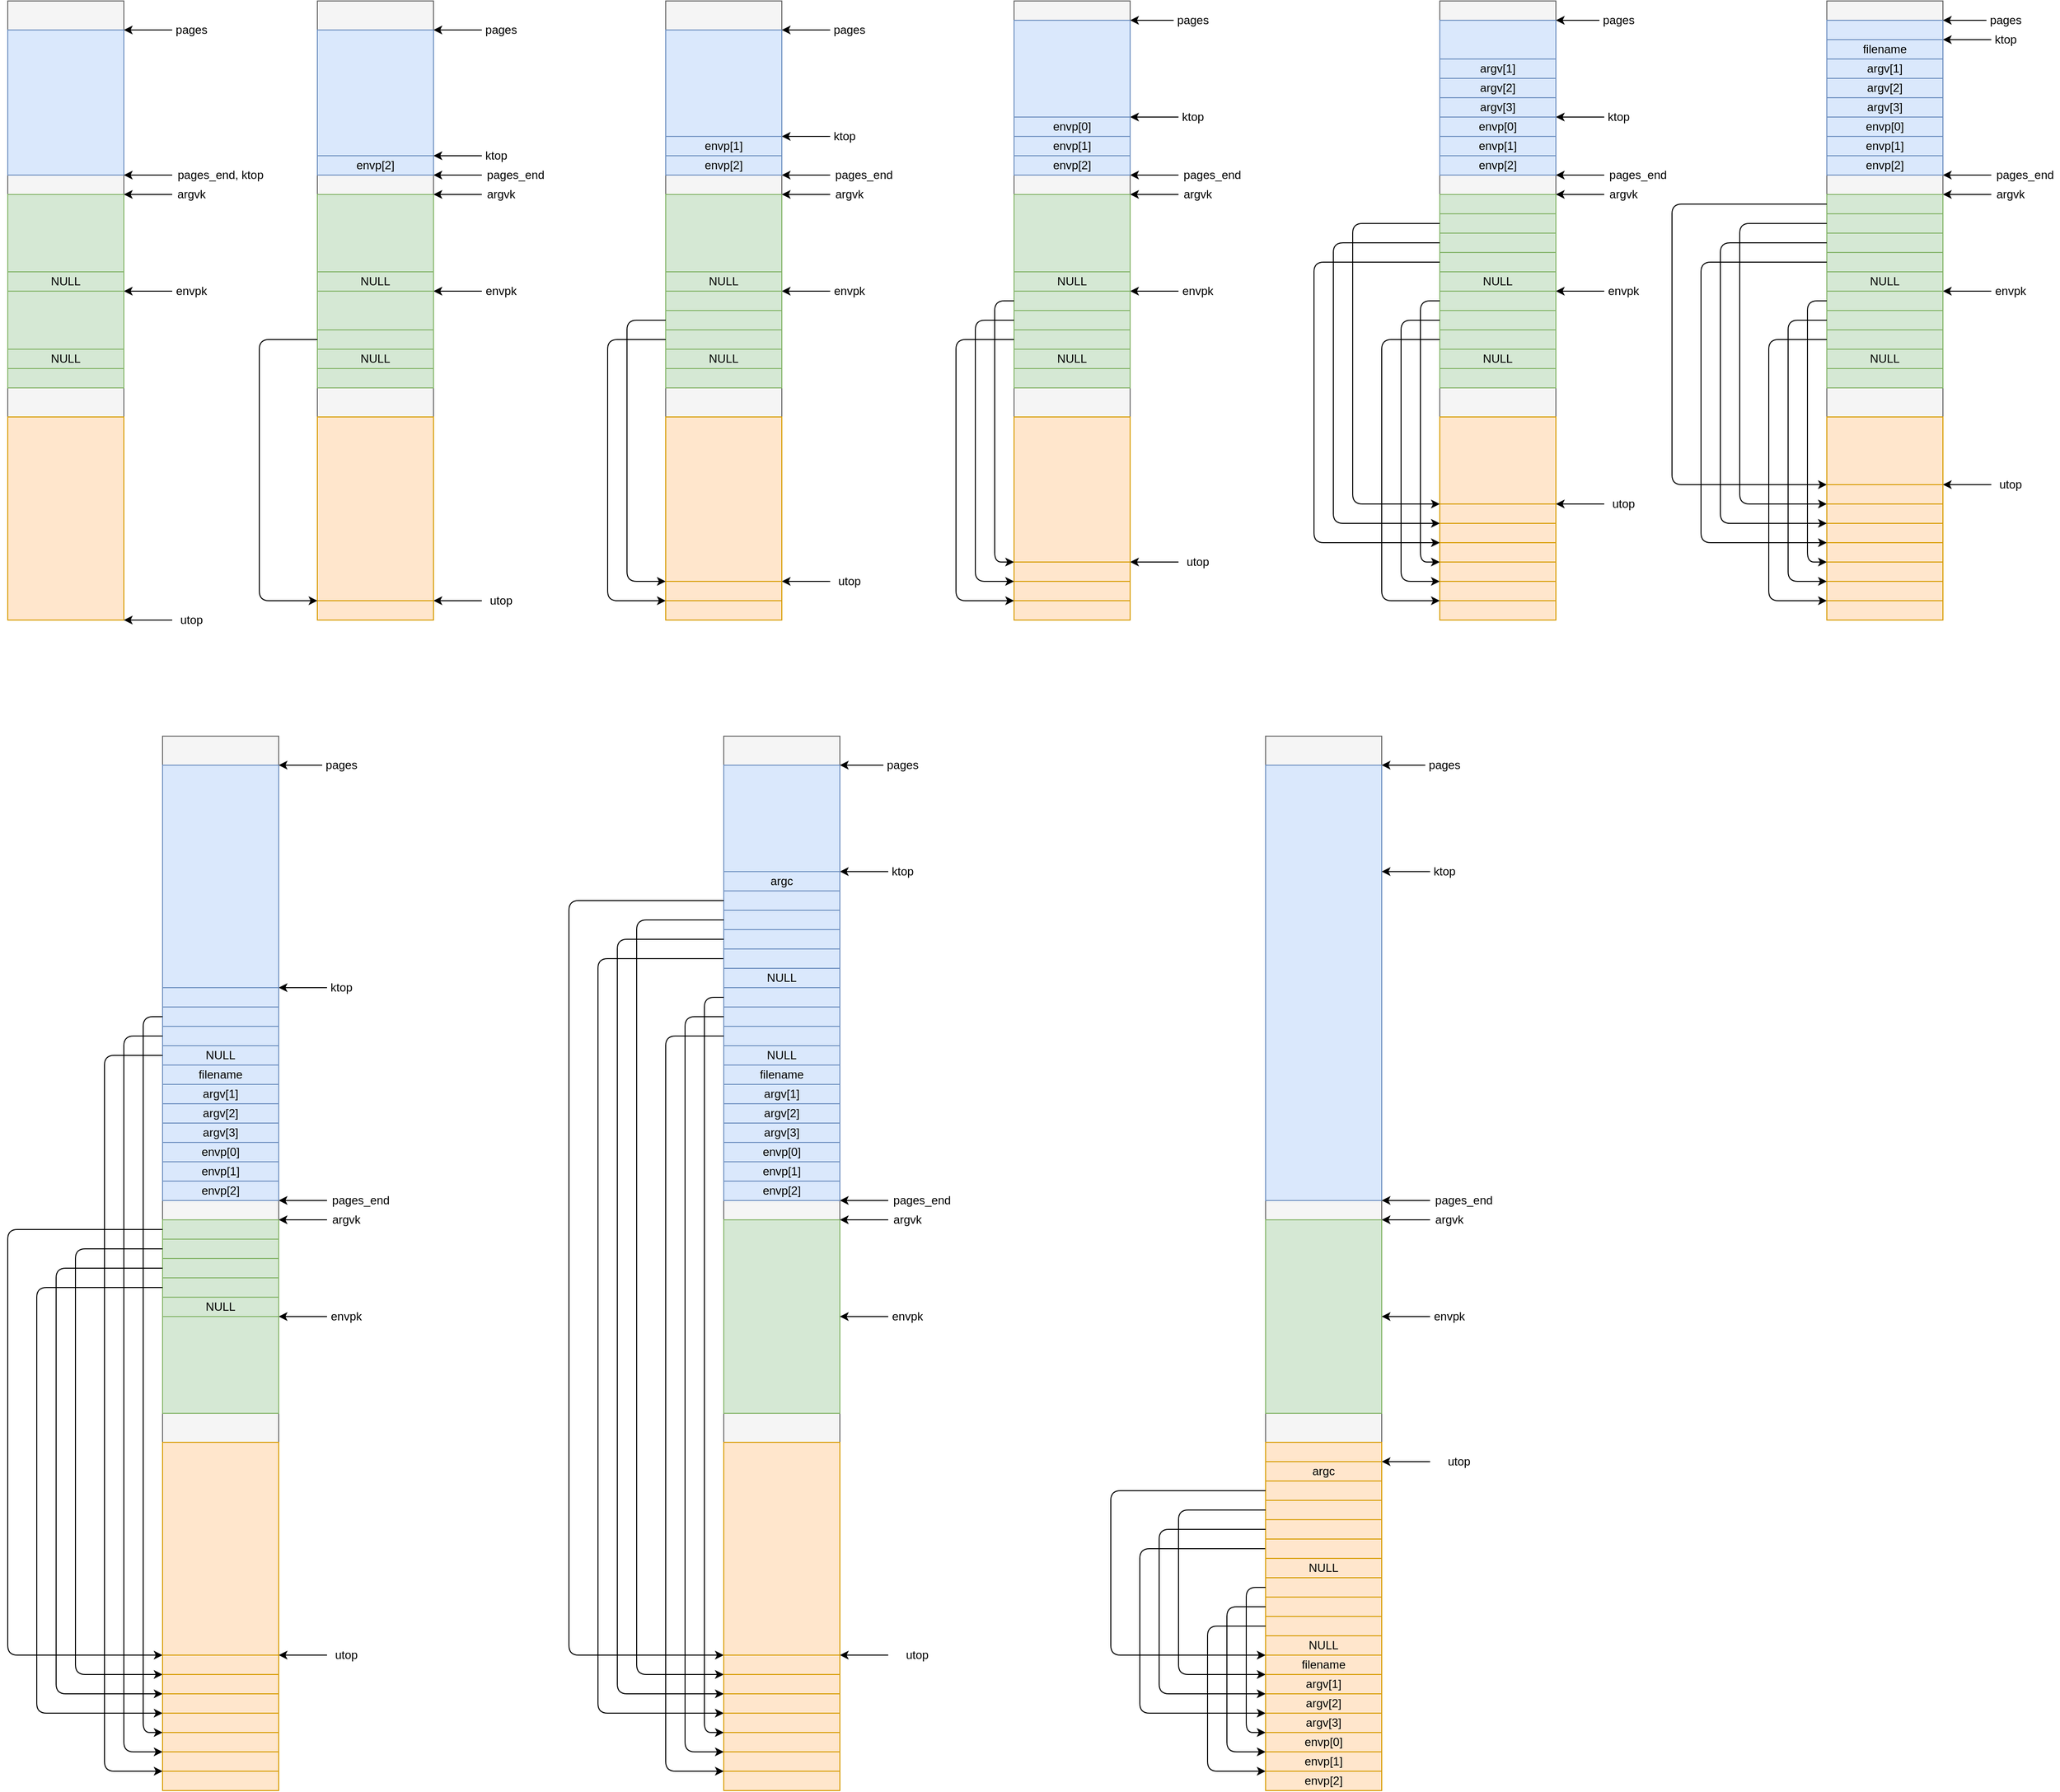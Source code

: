 <mxfile version="13.3.5" type="device"><diagram id="ERzYqGVXvbU8h8knVj3j" name="Page-1"><mxGraphModel dx="3264" dy="2348" grid="1" gridSize="10" guides="1" tooltips="1" connect="1" arrows="1" fold="1" page="1" pageScale="1" pageWidth="2339" pageHeight="3300" math="0" shadow="0"><root><mxCell id="0"/><mxCell id="1" parent="0"/><mxCell id="uRpvAQxlx2wgZ2i0MJXa-1" value="" style="rounded=0;whiteSpace=wrap;html=1;fillColor=#f5f5f5;strokeColor=#666666;fontColor=#333333;" vertex="1" parent="1"><mxGeometry x="40" y="40" width="120" height="430" as="geometry"/></mxCell><mxCell id="uRpvAQxlx2wgZ2i0MJXa-2" value="" style="rounded=0;whiteSpace=wrap;html=1;fillColor=#ffe6cc;strokeColor=#d79b00;" vertex="1" parent="1"><mxGeometry x="40" y="470" width="120" height="210" as="geometry"/></mxCell><mxCell id="uRpvAQxlx2wgZ2i0MJXa-3" value="" style="rounded=0;whiteSpace=wrap;html=1;fillColor=#dae8fc;strokeColor=#6c8ebf;" vertex="1" parent="1"><mxGeometry x="40" y="70" width="120" height="150" as="geometry"/></mxCell><mxCell id="uRpvAQxlx2wgZ2i0MJXa-4" value="" style="endArrow=classic;html=1;entryX=1;entryY=0;entryDx=0;entryDy=0;exitX=0;exitY=0.5;exitDx=0;exitDy=0;" edge="1" parent="1" source="uRpvAQxlx2wgZ2i0MJXa-5" target="uRpvAQxlx2wgZ2i0MJXa-3"><mxGeometry width="50" height="50" relative="1" as="geometry"><mxPoint x="210" y="100" as="sourcePoint"/><mxPoint x="310" y="120" as="targetPoint"/></mxGeometry></mxCell><mxCell id="uRpvAQxlx2wgZ2i0MJXa-5" value="pages" style="text;html=1;strokeColor=none;fillColor=none;align=center;verticalAlign=middle;whiteSpace=wrap;rounded=0;" vertex="1" parent="1"><mxGeometry x="210" y="60" width="40" height="20" as="geometry"/></mxCell><mxCell id="uRpvAQxlx2wgZ2i0MJXa-6" value="" style="endArrow=classic;html=1;entryX=1;entryY=0;entryDx=0;entryDy=0;exitX=0;exitY=0.5;exitDx=0;exitDy=0;" edge="1" parent="1" source="uRpvAQxlx2wgZ2i0MJXa-7"><mxGeometry width="50" height="50" relative="1" as="geometry"><mxPoint x="210" y="220" as="sourcePoint"/><mxPoint x="160" y="220" as="targetPoint"/></mxGeometry></mxCell><mxCell id="uRpvAQxlx2wgZ2i0MJXa-7" value="pages_end, ktop" style="text;html=1;strokeColor=none;fillColor=none;align=center;verticalAlign=middle;whiteSpace=wrap;rounded=0;" vertex="1" parent="1"><mxGeometry x="210" y="210" width="100" height="20" as="geometry"/></mxCell><mxCell id="uRpvAQxlx2wgZ2i0MJXa-8" value="" style="rounded=0;whiteSpace=wrap;html=1;fillColor=#d5e8d4;strokeColor=#82b366;" vertex="1" parent="1"><mxGeometry x="40" y="240" width="120" height="200" as="geometry"/></mxCell><mxCell id="uRpvAQxlx2wgZ2i0MJXa-9" value="" style="endArrow=classic;html=1;entryX=1;entryY=0;entryDx=0;entryDy=0;exitX=0;exitY=0.5;exitDx=0;exitDy=0;" edge="1" parent="1" source="uRpvAQxlx2wgZ2i0MJXa-10"><mxGeometry width="50" height="50" relative="1" as="geometry"><mxPoint x="210" y="270" as="sourcePoint"/><mxPoint x="160" y="240" as="targetPoint"/></mxGeometry></mxCell><mxCell id="uRpvAQxlx2wgZ2i0MJXa-10" value="argvk" style="text;html=1;strokeColor=none;fillColor=none;align=center;verticalAlign=middle;whiteSpace=wrap;rounded=0;" vertex="1" parent="1"><mxGeometry x="210" y="230" width="40" height="20" as="geometry"/></mxCell><mxCell id="uRpvAQxlx2wgZ2i0MJXa-13" value="" style="endArrow=classic;html=1;entryX=1;entryY=1;entryDx=0;entryDy=0;exitX=0;exitY=0.5;exitDx=0;exitDy=0;" edge="1" parent="1" source="uRpvAQxlx2wgZ2i0MJXa-14" target="uRpvAQxlx2wgZ2i0MJXa-2"><mxGeometry width="50" height="50" relative="1" as="geometry"><mxPoint x="210" y="800" as="sourcePoint"/><mxPoint x="320" y="710" as="targetPoint"/></mxGeometry></mxCell><mxCell id="uRpvAQxlx2wgZ2i0MJXa-14" value="utop" style="text;html=1;strokeColor=none;fillColor=none;align=center;verticalAlign=middle;whiteSpace=wrap;rounded=0;" vertex="1" parent="1"><mxGeometry x="210" y="670" width="40" height="20" as="geometry"/></mxCell><mxCell id="uRpvAQxlx2wgZ2i0MJXa-15" value="" style="endArrow=classic;html=1;entryX=1;entryY=0.5;entryDx=0;entryDy=0;exitX=0;exitY=0.5;exitDx=0;exitDy=0;" edge="1" parent="1" source="uRpvAQxlx2wgZ2i0MJXa-16" target="uRpvAQxlx2wgZ2i0MJXa-8"><mxGeometry width="50" height="50" relative="1" as="geometry"><mxPoint x="210" y="310" as="sourcePoint"/><mxPoint x="330" y="300" as="targetPoint"/></mxGeometry></mxCell><mxCell id="uRpvAQxlx2wgZ2i0MJXa-16" value="envpk" style="text;html=1;strokeColor=none;fillColor=none;align=center;verticalAlign=middle;whiteSpace=wrap;rounded=0;" vertex="1" parent="1"><mxGeometry x="210" y="330" width="40" height="20" as="geometry"/></mxCell><mxCell id="uRpvAQxlx2wgZ2i0MJXa-17" value="NULL" style="rounded=0;whiteSpace=wrap;html=1;fillColor=#d5e8d4;strokeColor=#82b366;" vertex="1" parent="1"><mxGeometry x="40" y="320" width="120" height="20" as="geometry"/></mxCell><mxCell id="uRpvAQxlx2wgZ2i0MJXa-18" value="NULL" style="rounded=0;whiteSpace=wrap;html=1;fillColor=#d5e8d4;strokeColor=#82b366;" vertex="1" parent="1"><mxGeometry x="40" y="400" width="120" height="20" as="geometry"/></mxCell><mxCell id="uRpvAQxlx2wgZ2i0MJXa-19" value="" style="rounded=0;whiteSpace=wrap;html=1;fillColor=#f5f5f5;strokeColor=#666666;fontColor=#333333;" vertex="1" parent="1"><mxGeometry x="360" y="40" width="120" height="430" as="geometry"/></mxCell><mxCell id="uRpvAQxlx2wgZ2i0MJXa-20" value="" style="rounded=0;whiteSpace=wrap;html=1;fillColor=#ffe6cc;strokeColor=#d79b00;" vertex="1" parent="1"><mxGeometry x="360" y="470" width="120" height="210" as="geometry"/></mxCell><mxCell id="uRpvAQxlx2wgZ2i0MJXa-21" value="" style="rounded=0;whiteSpace=wrap;html=1;fillColor=#dae8fc;strokeColor=#6c8ebf;" vertex="1" parent="1"><mxGeometry x="360" y="70" width="120" height="150" as="geometry"/></mxCell><mxCell id="uRpvAQxlx2wgZ2i0MJXa-22" value="" style="endArrow=classic;html=1;entryX=1;entryY=0;entryDx=0;entryDy=0;exitX=0;exitY=0.5;exitDx=0;exitDy=0;" edge="1" parent="1" source="uRpvAQxlx2wgZ2i0MJXa-23" target="uRpvAQxlx2wgZ2i0MJXa-21"><mxGeometry width="50" height="50" relative="1" as="geometry"><mxPoint x="530" y="100" as="sourcePoint"/><mxPoint x="630" y="120" as="targetPoint"/></mxGeometry></mxCell><mxCell id="uRpvAQxlx2wgZ2i0MJXa-23" value="pages" style="text;html=1;strokeColor=none;fillColor=none;align=center;verticalAlign=middle;whiteSpace=wrap;rounded=0;" vertex="1" parent="1"><mxGeometry x="530" y="60" width="40" height="20" as="geometry"/></mxCell><mxCell id="uRpvAQxlx2wgZ2i0MJXa-24" value="" style="endArrow=classic;html=1;entryX=1;entryY=0;entryDx=0;entryDy=0;exitX=0;exitY=0.5;exitDx=0;exitDy=0;" edge="1" parent="1"><mxGeometry width="50" height="50" relative="1" as="geometry"><mxPoint x="530" y="220" as="sourcePoint"/><mxPoint x="480" y="220" as="targetPoint"/></mxGeometry></mxCell><mxCell id="uRpvAQxlx2wgZ2i0MJXa-25" value="" style="rounded=0;whiteSpace=wrap;html=1;fillColor=#d5e8d4;strokeColor=#82b366;" vertex="1" parent="1"><mxGeometry x="360" y="240" width="120" height="200" as="geometry"/></mxCell><mxCell id="uRpvAQxlx2wgZ2i0MJXa-26" value="" style="endArrow=classic;html=1;entryX=1;entryY=0;entryDx=0;entryDy=0;exitX=0;exitY=0.5;exitDx=0;exitDy=0;" edge="1" parent="1" source="uRpvAQxlx2wgZ2i0MJXa-27"><mxGeometry width="50" height="50" relative="1" as="geometry"><mxPoint x="530" y="270" as="sourcePoint"/><mxPoint x="480" y="240" as="targetPoint"/></mxGeometry></mxCell><mxCell id="uRpvAQxlx2wgZ2i0MJXa-27" value="argvk" style="text;html=1;strokeColor=none;fillColor=none;align=center;verticalAlign=middle;whiteSpace=wrap;rounded=0;" vertex="1" parent="1"><mxGeometry x="530" y="230" width="40" height="20" as="geometry"/></mxCell><mxCell id="uRpvAQxlx2wgZ2i0MJXa-28" value="" style="endArrow=classic;html=1;exitX=0;exitY=0.5;exitDx=0;exitDy=0;entryX=1;entryY=0;entryDx=0;entryDy=0;" edge="1" parent="1" source="uRpvAQxlx2wgZ2i0MJXa-29" target="uRpvAQxlx2wgZ2i0MJXa-34"><mxGeometry width="50" height="50" relative="1" as="geometry"><mxPoint x="530" y="800" as="sourcePoint"/><mxPoint x="480" y="625" as="targetPoint"/></mxGeometry></mxCell><mxCell id="uRpvAQxlx2wgZ2i0MJXa-29" value="utop" style="text;html=1;strokeColor=none;fillColor=none;align=center;verticalAlign=middle;whiteSpace=wrap;rounded=0;" vertex="1" parent="1"><mxGeometry x="530" y="650" width="40" height="20" as="geometry"/></mxCell><mxCell id="uRpvAQxlx2wgZ2i0MJXa-30" value="" style="endArrow=classic;html=1;entryX=1;entryY=1;entryDx=0;entryDy=0;exitX=0;exitY=0.5;exitDx=0;exitDy=0;" edge="1" parent="1" source="uRpvAQxlx2wgZ2i0MJXa-31" target="uRpvAQxlx2wgZ2i0MJXa-32"><mxGeometry width="50" height="50" relative="1" as="geometry"><mxPoint x="530" y="310" as="sourcePoint"/><mxPoint x="650" y="300" as="targetPoint"/></mxGeometry></mxCell><mxCell id="uRpvAQxlx2wgZ2i0MJXa-31" value="envpk" style="text;html=1;strokeColor=none;fillColor=none;align=center;verticalAlign=middle;whiteSpace=wrap;rounded=0;" vertex="1" parent="1"><mxGeometry x="530" y="330" width="40" height="20" as="geometry"/></mxCell><mxCell id="uRpvAQxlx2wgZ2i0MJXa-32" value="NULL" style="rounded=0;whiteSpace=wrap;html=1;fillColor=#d5e8d4;strokeColor=#82b366;" vertex="1" parent="1"><mxGeometry x="360" y="320" width="120" height="20" as="geometry"/></mxCell><mxCell id="uRpvAQxlx2wgZ2i0MJXa-33" value="NULL" style="rounded=0;whiteSpace=wrap;html=1;fillColor=#d5e8d4;strokeColor=#82b366;" vertex="1" parent="1"><mxGeometry x="360" y="400" width="120" height="20" as="geometry"/></mxCell><mxCell id="uRpvAQxlx2wgZ2i0MJXa-34" value="" style="rounded=0;whiteSpace=wrap;html=1;fillColor=#ffe6cc;strokeColor=#d79b00;" vertex="1" parent="1"><mxGeometry x="360" y="660" width="120" height="20" as="geometry"/></mxCell><mxCell id="uRpvAQxlx2wgZ2i0MJXa-35" value="envp[2]" style="rounded=0;whiteSpace=wrap;html=1;fillColor=#dae8fc;strokeColor=#6c8ebf;" vertex="1" parent="1"><mxGeometry x="360" y="200" width="120" height="20" as="geometry"/></mxCell><mxCell id="uRpvAQxlx2wgZ2i0MJXa-36" value="pages_end" style="text;html=1;strokeColor=none;fillColor=none;align=center;verticalAlign=middle;whiteSpace=wrap;rounded=0;" vertex="1" parent="1"><mxGeometry x="530" y="210" width="70" height="20" as="geometry"/></mxCell><mxCell id="uRpvAQxlx2wgZ2i0MJXa-39" value="" style="endArrow=classic;html=1;entryX=1;entryY=0;entryDx=0;entryDy=0;" edge="1" parent="1" target="uRpvAQxlx2wgZ2i0MJXa-35"><mxGeometry width="50" height="50" relative="1" as="geometry"><mxPoint x="530" y="200" as="sourcePoint"/><mxPoint x="490" y="230" as="targetPoint"/></mxGeometry></mxCell><mxCell id="uRpvAQxlx2wgZ2i0MJXa-42" value="ktop" style="text;html=1;strokeColor=none;fillColor=none;align=center;verticalAlign=middle;whiteSpace=wrap;rounded=0;" vertex="1" parent="1"><mxGeometry x="530" y="190" width="30" height="20" as="geometry"/></mxCell><mxCell id="uRpvAQxlx2wgZ2i0MJXa-43" value="" style="rounded=0;whiteSpace=wrap;html=1;fillColor=#d5e8d4;strokeColor=#82b366;" vertex="1" parent="1"><mxGeometry x="360" y="380" width="120" height="20" as="geometry"/></mxCell><mxCell id="uRpvAQxlx2wgZ2i0MJXa-73" value="" style="rounded=0;whiteSpace=wrap;html=1;fillColor=#f5f5f5;strokeColor=#666666;fontColor=#333333;" vertex="1" parent="1"><mxGeometry x="720" y="40" width="120" height="430" as="geometry"/></mxCell><mxCell id="uRpvAQxlx2wgZ2i0MJXa-74" value="" style="rounded=0;whiteSpace=wrap;html=1;fillColor=#ffe6cc;strokeColor=#d79b00;" vertex="1" parent="1"><mxGeometry x="720" y="470" width="120" height="210" as="geometry"/></mxCell><mxCell id="uRpvAQxlx2wgZ2i0MJXa-75" value="" style="rounded=0;whiteSpace=wrap;html=1;fillColor=#dae8fc;strokeColor=#6c8ebf;" vertex="1" parent="1"><mxGeometry x="720" y="70" width="120" height="150" as="geometry"/></mxCell><mxCell id="uRpvAQxlx2wgZ2i0MJXa-76" value="" style="endArrow=classic;html=1;entryX=1;entryY=0;entryDx=0;entryDy=0;exitX=0;exitY=0.5;exitDx=0;exitDy=0;" edge="1" parent="1" source="uRpvAQxlx2wgZ2i0MJXa-77" target="uRpvAQxlx2wgZ2i0MJXa-75"><mxGeometry width="50" height="50" relative="1" as="geometry"><mxPoint x="890" y="100" as="sourcePoint"/><mxPoint x="990" y="120" as="targetPoint"/></mxGeometry></mxCell><mxCell id="uRpvAQxlx2wgZ2i0MJXa-77" value="pages" style="text;html=1;strokeColor=none;fillColor=none;align=center;verticalAlign=middle;whiteSpace=wrap;rounded=0;" vertex="1" parent="1"><mxGeometry x="890" y="60" width="40" height="20" as="geometry"/></mxCell><mxCell id="uRpvAQxlx2wgZ2i0MJXa-78" value="" style="endArrow=classic;html=1;entryX=1;entryY=0;entryDx=0;entryDy=0;exitX=0;exitY=0.5;exitDx=0;exitDy=0;" edge="1" parent="1"><mxGeometry width="50" height="50" relative="1" as="geometry"><mxPoint x="890" y="220" as="sourcePoint"/><mxPoint x="840" y="220" as="targetPoint"/></mxGeometry></mxCell><mxCell id="uRpvAQxlx2wgZ2i0MJXa-79" value="" style="rounded=0;whiteSpace=wrap;html=1;fillColor=#d5e8d4;strokeColor=#82b366;" vertex="1" parent="1"><mxGeometry x="720" y="240" width="120" height="200" as="geometry"/></mxCell><mxCell id="uRpvAQxlx2wgZ2i0MJXa-80" value="" style="endArrow=classic;html=1;entryX=1;entryY=0;entryDx=0;entryDy=0;exitX=0;exitY=0.5;exitDx=0;exitDy=0;" edge="1" parent="1" source="uRpvAQxlx2wgZ2i0MJXa-81"><mxGeometry width="50" height="50" relative="1" as="geometry"><mxPoint x="890" y="270" as="sourcePoint"/><mxPoint x="840" y="240" as="targetPoint"/></mxGeometry></mxCell><mxCell id="uRpvAQxlx2wgZ2i0MJXa-81" value="argvk" style="text;html=1;strokeColor=none;fillColor=none;align=center;verticalAlign=middle;whiteSpace=wrap;rounded=0;" vertex="1" parent="1"><mxGeometry x="890" y="230" width="40" height="20" as="geometry"/></mxCell><mxCell id="uRpvAQxlx2wgZ2i0MJXa-82" value="" style="endArrow=classic;html=1;exitX=0;exitY=0.5;exitDx=0;exitDy=0;entryX=1;entryY=0;entryDx=0;entryDy=0;" edge="1" parent="1" source="uRpvAQxlx2wgZ2i0MJXa-83" target="uRpvAQxlx2wgZ2i0MJXa-98"><mxGeometry width="50" height="50" relative="1" as="geometry"><mxPoint x="890" y="800" as="sourcePoint"/><mxPoint x="840" y="625" as="targetPoint"/></mxGeometry></mxCell><mxCell id="uRpvAQxlx2wgZ2i0MJXa-83" value="utop" style="text;html=1;strokeColor=none;fillColor=none;align=center;verticalAlign=middle;whiteSpace=wrap;rounded=0;" vertex="1" parent="1"><mxGeometry x="890" y="630" width="40" height="20" as="geometry"/></mxCell><mxCell id="uRpvAQxlx2wgZ2i0MJXa-84" value="" style="endArrow=classic;html=1;entryX=1;entryY=1;entryDx=0;entryDy=0;exitX=0;exitY=0.5;exitDx=0;exitDy=0;" edge="1" parent="1" source="uRpvAQxlx2wgZ2i0MJXa-85" target="uRpvAQxlx2wgZ2i0MJXa-86"><mxGeometry width="50" height="50" relative="1" as="geometry"><mxPoint x="890" y="310" as="sourcePoint"/><mxPoint x="1010" y="300" as="targetPoint"/></mxGeometry></mxCell><mxCell id="uRpvAQxlx2wgZ2i0MJXa-85" value="envpk" style="text;html=1;strokeColor=none;fillColor=none;align=center;verticalAlign=middle;whiteSpace=wrap;rounded=0;" vertex="1" parent="1"><mxGeometry x="890" y="330" width="40" height="20" as="geometry"/></mxCell><mxCell id="uRpvAQxlx2wgZ2i0MJXa-86" value="NULL" style="rounded=0;whiteSpace=wrap;html=1;fillColor=#d5e8d4;strokeColor=#82b366;" vertex="1" parent="1"><mxGeometry x="720" y="320" width="120" height="20" as="geometry"/></mxCell><mxCell id="uRpvAQxlx2wgZ2i0MJXa-87" value="NULL" style="rounded=0;whiteSpace=wrap;html=1;fillColor=#d5e8d4;strokeColor=#82b366;" vertex="1" parent="1"><mxGeometry x="720" y="400" width="120" height="20" as="geometry"/></mxCell><mxCell id="uRpvAQxlx2wgZ2i0MJXa-88" value="" style="rounded=0;whiteSpace=wrap;html=1;fillColor=#ffe6cc;strokeColor=#d79b00;" vertex="1" parent="1"><mxGeometry x="720" y="660" width="120" height="20" as="geometry"/></mxCell><mxCell id="uRpvAQxlx2wgZ2i0MJXa-89" value="envp[2]" style="rounded=0;whiteSpace=wrap;html=1;fillColor=#dae8fc;strokeColor=#6c8ebf;" vertex="1" parent="1"><mxGeometry x="720" y="200" width="120" height="20" as="geometry"/></mxCell><mxCell id="uRpvAQxlx2wgZ2i0MJXa-90" value="pages_end" style="text;html=1;strokeColor=none;fillColor=none;align=center;verticalAlign=middle;whiteSpace=wrap;rounded=0;" vertex="1" parent="1"><mxGeometry x="890" y="210" width="70" height="20" as="geometry"/></mxCell><mxCell id="uRpvAQxlx2wgZ2i0MJXa-91" value="" style="endArrow=classic;html=1;entryX=1;entryY=0;entryDx=0;entryDy=0;exitX=0;exitY=0.5;exitDx=0;exitDy=0;" edge="1" parent="1" target="uRpvAQxlx2wgZ2i0MJXa-99" source="uRpvAQxlx2wgZ2i0MJXa-92"><mxGeometry width="50" height="50" relative="1" as="geometry"><mxPoint x="890" y="200" as="sourcePoint"/><mxPoint x="850" y="230" as="targetPoint"/></mxGeometry></mxCell><mxCell id="uRpvAQxlx2wgZ2i0MJXa-92" value="ktop" style="text;html=1;strokeColor=none;fillColor=none;align=center;verticalAlign=middle;whiteSpace=wrap;rounded=0;" vertex="1" parent="1"><mxGeometry x="890" y="170" width="30" height="20" as="geometry"/></mxCell><mxCell id="uRpvAQxlx2wgZ2i0MJXa-94" value="" style="rounded=0;whiteSpace=wrap;html=1;fillColor=#d5e8d4;strokeColor=#82b366;" vertex="1" parent="1"><mxGeometry x="720" y="360" width="120" height="20" as="geometry"/></mxCell><mxCell id="uRpvAQxlx2wgZ2i0MJXa-95" value="" style="rounded=0;whiteSpace=wrap;html=1;fillColor=#d5e8d4;strokeColor=#82b366;" vertex="1" parent="1"><mxGeometry x="720" y="380" width="120" height="20" as="geometry"/></mxCell><mxCell id="uRpvAQxlx2wgZ2i0MJXa-98" value="" style="rounded=0;whiteSpace=wrap;html=1;fillColor=#ffe6cc;strokeColor=#d79b00;" vertex="1" parent="1"><mxGeometry x="720" y="640" width="120" height="20" as="geometry"/></mxCell><mxCell id="uRpvAQxlx2wgZ2i0MJXa-99" value="envp[1]" style="rounded=0;whiteSpace=wrap;html=1;fillColor=#dae8fc;strokeColor=#6c8ebf;" vertex="1" parent="1"><mxGeometry x="720" y="180" width="120" height="20" as="geometry"/></mxCell><mxCell id="uRpvAQxlx2wgZ2i0MJXa-101" value="" style="rounded=0;whiteSpace=wrap;html=1;fillColor=#f5f5f5;strokeColor=#666666;fontColor=#333333;" vertex="1" parent="1"><mxGeometry x="1080" y="40" width="120" height="430" as="geometry"/></mxCell><mxCell id="uRpvAQxlx2wgZ2i0MJXa-102" value="" style="rounded=0;whiteSpace=wrap;html=1;fillColor=#ffe6cc;strokeColor=#d79b00;" vertex="1" parent="1"><mxGeometry x="1080" y="470" width="120" height="210" as="geometry"/></mxCell><mxCell id="uRpvAQxlx2wgZ2i0MJXa-103" value="" style="rounded=0;whiteSpace=wrap;html=1;fillColor=#dae8fc;strokeColor=#6c8ebf;" vertex="1" parent="1"><mxGeometry x="1080" y="60" width="120" height="160" as="geometry"/></mxCell><mxCell id="uRpvAQxlx2wgZ2i0MJXa-104" value="" style="endArrow=classic;html=1;entryX=1;entryY=0;entryDx=0;entryDy=0;exitX=0;exitY=0.5;exitDx=0;exitDy=0;" edge="1" parent="1" source="uRpvAQxlx2wgZ2i0MJXa-105" target="uRpvAQxlx2wgZ2i0MJXa-103"><mxGeometry width="50" height="50" relative="1" as="geometry"><mxPoint x="1250" y="100" as="sourcePoint"/><mxPoint x="1350" y="120" as="targetPoint"/></mxGeometry></mxCell><mxCell id="uRpvAQxlx2wgZ2i0MJXa-105" value="pages" style="text;html=1;strokeColor=none;fillColor=none;align=center;verticalAlign=middle;whiteSpace=wrap;rounded=0;" vertex="1" parent="1"><mxGeometry x="1245" y="50" width="40" height="20" as="geometry"/></mxCell><mxCell id="uRpvAQxlx2wgZ2i0MJXa-106" value="" style="endArrow=classic;html=1;entryX=1;entryY=0;entryDx=0;entryDy=0;exitX=0;exitY=0.5;exitDx=0;exitDy=0;" edge="1" parent="1"><mxGeometry width="50" height="50" relative="1" as="geometry"><mxPoint x="1250" y="220" as="sourcePoint"/><mxPoint x="1200.0" y="220" as="targetPoint"/></mxGeometry></mxCell><mxCell id="uRpvAQxlx2wgZ2i0MJXa-107" value="" style="rounded=0;whiteSpace=wrap;html=1;fillColor=#d5e8d4;strokeColor=#82b366;" vertex="1" parent="1"><mxGeometry x="1080" y="240" width="120" height="200" as="geometry"/></mxCell><mxCell id="uRpvAQxlx2wgZ2i0MJXa-108" value="" style="endArrow=classic;html=1;entryX=1;entryY=0;entryDx=0;entryDy=0;exitX=0;exitY=0.5;exitDx=0;exitDy=0;" edge="1" parent="1" source="uRpvAQxlx2wgZ2i0MJXa-109"><mxGeometry width="50" height="50" relative="1" as="geometry"><mxPoint x="1250" y="270" as="sourcePoint"/><mxPoint x="1200.0" y="240" as="targetPoint"/></mxGeometry></mxCell><mxCell id="uRpvAQxlx2wgZ2i0MJXa-109" value="argvk" style="text;html=1;strokeColor=none;fillColor=none;align=center;verticalAlign=middle;whiteSpace=wrap;rounded=0;" vertex="1" parent="1"><mxGeometry x="1250" y="230" width="40" height="20" as="geometry"/></mxCell><mxCell id="uRpvAQxlx2wgZ2i0MJXa-110" value="" style="endArrow=classic;html=1;exitX=0;exitY=0.5;exitDx=0;exitDy=0;entryX=1;entryY=0;entryDx=0;entryDy=0;" edge="1" parent="1" source="uRpvAQxlx2wgZ2i0MJXa-111"><mxGeometry width="50" height="50" relative="1" as="geometry"><mxPoint x="1250" y="780" as="sourcePoint"/><mxPoint x="1200" y="620" as="targetPoint"/></mxGeometry></mxCell><mxCell id="uRpvAQxlx2wgZ2i0MJXa-111" value="utop" style="text;html=1;strokeColor=none;fillColor=none;align=center;verticalAlign=middle;whiteSpace=wrap;rounded=0;" vertex="1" parent="1"><mxGeometry x="1250" y="610" width="40" height="20" as="geometry"/></mxCell><mxCell id="uRpvAQxlx2wgZ2i0MJXa-112" value="" style="endArrow=classic;html=1;entryX=1;entryY=1;entryDx=0;entryDy=0;exitX=0;exitY=0.5;exitDx=0;exitDy=0;" edge="1" parent="1" source="uRpvAQxlx2wgZ2i0MJXa-113" target="uRpvAQxlx2wgZ2i0MJXa-114"><mxGeometry width="50" height="50" relative="1" as="geometry"><mxPoint x="1250" y="310" as="sourcePoint"/><mxPoint x="1370" y="300" as="targetPoint"/></mxGeometry></mxCell><mxCell id="uRpvAQxlx2wgZ2i0MJXa-113" value="envpk" style="text;html=1;strokeColor=none;fillColor=none;align=center;verticalAlign=middle;whiteSpace=wrap;rounded=0;" vertex="1" parent="1"><mxGeometry x="1250" y="330" width="40" height="20" as="geometry"/></mxCell><mxCell id="uRpvAQxlx2wgZ2i0MJXa-114" value="NULL" style="rounded=0;whiteSpace=wrap;html=1;fillColor=#d5e8d4;strokeColor=#82b366;" vertex="1" parent="1"><mxGeometry x="1080" y="320" width="120" height="20" as="geometry"/></mxCell><mxCell id="uRpvAQxlx2wgZ2i0MJXa-115" value="NULL" style="rounded=0;whiteSpace=wrap;html=1;fillColor=#d5e8d4;strokeColor=#82b366;" vertex="1" parent="1"><mxGeometry x="1080" y="400" width="120" height="20" as="geometry"/></mxCell><mxCell id="uRpvAQxlx2wgZ2i0MJXa-116" value="" style="rounded=0;whiteSpace=wrap;html=1;fillColor=#ffe6cc;strokeColor=#d79b00;" vertex="1" parent="1"><mxGeometry x="1080" y="660" width="120" height="20" as="geometry"/></mxCell><mxCell id="uRpvAQxlx2wgZ2i0MJXa-117" value="envp[2]" style="rounded=0;whiteSpace=wrap;html=1;fillColor=#dae8fc;strokeColor=#6c8ebf;" vertex="1" parent="1"><mxGeometry x="1080" y="200" width="120" height="20" as="geometry"/></mxCell><mxCell id="uRpvAQxlx2wgZ2i0MJXa-118" value="pages_end" style="text;html=1;strokeColor=none;fillColor=none;align=center;verticalAlign=middle;whiteSpace=wrap;rounded=0;" vertex="1" parent="1"><mxGeometry x="1250" y="210" width="70" height="20" as="geometry"/></mxCell><mxCell id="uRpvAQxlx2wgZ2i0MJXa-119" value="" style="endArrow=classic;html=1;entryX=1;entryY=0;entryDx=0;entryDy=0;exitX=0;exitY=0.5;exitDx=0;exitDy=0;" edge="1" parent="1" source="uRpvAQxlx2wgZ2i0MJXa-120"><mxGeometry width="50" height="50" relative="1" as="geometry"><mxPoint x="1250" y="220" as="sourcePoint"/><mxPoint x="1200" y="160" as="targetPoint"/></mxGeometry></mxCell><mxCell id="uRpvAQxlx2wgZ2i0MJXa-120" value="ktop" style="text;html=1;strokeColor=none;fillColor=none;align=center;verticalAlign=middle;whiteSpace=wrap;rounded=0;" vertex="1" parent="1"><mxGeometry x="1250" y="150" width="30" height="20" as="geometry"/></mxCell><mxCell id="uRpvAQxlx2wgZ2i0MJXa-122" value="" style="rounded=0;whiteSpace=wrap;html=1;fillColor=#d5e8d4;strokeColor=#82b366;" vertex="1" parent="1"><mxGeometry x="1080" y="340" width="120" height="20" as="geometry"/></mxCell><mxCell id="uRpvAQxlx2wgZ2i0MJXa-124" value="" style="rounded=0;whiteSpace=wrap;html=1;fillColor=#d5e8d4;strokeColor=#82b366;" vertex="1" parent="1"><mxGeometry x="1080" y="360" width="120" height="20" as="geometry"/></mxCell><mxCell id="uRpvAQxlx2wgZ2i0MJXa-125" value="" style="rounded=0;whiteSpace=wrap;html=1;fillColor=#ffe6cc;strokeColor=#d79b00;" vertex="1" parent="1"><mxGeometry x="1080" y="640" width="120" height="20" as="geometry"/></mxCell><mxCell id="uRpvAQxlx2wgZ2i0MJXa-126" value="envp[1]" style="rounded=0;whiteSpace=wrap;html=1;fillColor=#dae8fc;strokeColor=#6c8ebf;" vertex="1" parent="1"><mxGeometry x="1080" y="180" width="120" height="20" as="geometry"/></mxCell><mxCell id="uRpvAQxlx2wgZ2i0MJXa-127" value="envp[0]" style="rounded=0;whiteSpace=wrap;html=1;fillColor=#dae8fc;strokeColor=#6c8ebf;" vertex="1" parent="1"><mxGeometry x="1080" y="160" width="120" height="20" as="geometry"/></mxCell><mxCell id="uRpvAQxlx2wgZ2i0MJXa-128" value="" style="rounded=0;whiteSpace=wrap;html=1;fillColor=#d5e8d4;strokeColor=#82b366;" vertex="1" parent="1"><mxGeometry x="1080" y="380" width="120" height="20" as="geometry"/></mxCell><mxCell id="uRpvAQxlx2wgZ2i0MJXa-129" value="" style="rounded=0;whiteSpace=wrap;html=1;fillColor=#ffe6cc;strokeColor=#d79b00;" vertex="1" parent="1"><mxGeometry x="1080" y="620" width="120" height="20" as="geometry"/></mxCell><mxCell id="uRpvAQxlx2wgZ2i0MJXa-136" value="" style="rounded=0;whiteSpace=wrap;html=1;fillColor=#f5f5f5;strokeColor=#666666;fontColor=#333333;" vertex="1" parent="1"><mxGeometry x="1520" y="40" width="120" height="430" as="geometry"/></mxCell><mxCell id="uRpvAQxlx2wgZ2i0MJXa-137" value="" style="rounded=0;whiteSpace=wrap;html=1;fillColor=#ffe6cc;strokeColor=#d79b00;" vertex="1" parent="1"><mxGeometry x="1520" y="470" width="120" height="210" as="geometry"/></mxCell><mxCell id="uRpvAQxlx2wgZ2i0MJXa-138" value="" style="rounded=0;whiteSpace=wrap;html=1;fillColor=#dae8fc;strokeColor=#6c8ebf;" vertex="1" parent="1"><mxGeometry x="1520" y="60" width="120" height="160" as="geometry"/></mxCell><mxCell id="uRpvAQxlx2wgZ2i0MJXa-139" value="" style="endArrow=classic;html=1;entryX=1;entryY=0;entryDx=0;entryDy=0;exitX=0;exitY=0.5;exitDx=0;exitDy=0;" edge="1" parent="1" source="uRpvAQxlx2wgZ2i0MJXa-140" target="uRpvAQxlx2wgZ2i0MJXa-138"><mxGeometry width="50" height="50" relative="1" as="geometry"><mxPoint x="1690" y="100" as="sourcePoint"/><mxPoint x="1790" y="120" as="targetPoint"/></mxGeometry></mxCell><mxCell id="uRpvAQxlx2wgZ2i0MJXa-140" value="pages" style="text;html=1;strokeColor=none;fillColor=none;align=center;verticalAlign=middle;whiteSpace=wrap;rounded=0;" vertex="1" parent="1"><mxGeometry x="1685" y="50" width="40" height="20" as="geometry"/></mxCell><mxCell id="uRpvAQxlx2wgZ2i0MJXa-141" value="" style="endArrow=classic;html=1;entryX=1;entryY=0;entryDx=0;entryDy=0;exitX=0;exitY=0.5;exitDx=0;exitDy=0;" edge="1" parent="1"><mxGeometry width="50" height="50" relative="1" as="geometry"><mxPoint x="1690" y="220" as="sourcePoint"/><mxPoint x="1640" y="220" as="targetPoint"/></mxGeometry></mxCell><mxCell id="uRpvAQxlx2wgZ2i0MJXa-142" value="" style="rounded=0;whiteSpace=wrap;html=1;fillColor=#d5e8d4;strokeColor=#82b366;" vertex="1" parent="1"><mxGeometry x="1520" y="240" width="120" height="200" as="geometry"/></mxCell><mxCell id="uRpvAQxlx2wgZ2i0MJXa-143" value="" style="endArrow=classic;html=1;entryX=1;entryY=0;entryDx=0;entryDy=0;exitX=0;exitY=0.5;exitDx=0;exitDy=0;" edge="1" parent="1" source="uRpvAQxlx2wgZ2i0MJXa-144"><mxGeometry width="50" height="50" relative="1" as="geometry"><mxPoint x="1690" y="270" as="sourcePoint"/><mxPoint x="1640" y="240" as="targetPoint"/></mxGeometry></mxCell><mxCell id="uRpvAQxlx2wgZ2i0MJXa-144" value="argvk" style="text;html=1;strokeColor=none;fillColor=none;align=center;verticalAlign=middle;whiteSpace=wrap;rounded=0;" vertex="1" parent="1"><mxGeometry x="1690" y="230" width="40" height="20" as="geometry"/></mxCell><mxCell id="uRpvAQxlx2wgZ2i0MJXa-145" value="" style="endArrow=classic;html=1;exitX=0;exitY=0.5;exitDx=0;exitDy=0;entryX=1;entryY=0;entryDx=0;entryDy=0;" edge="1" parent="1" source="uRpvAQxlx2wgZ2i0MJXa-146"><mxGeometry width="50" height="50" relative="1" as="geometry"><mxPoint x="1690" y="720" as="sourcePoint"/><mxPoint x="1640" y="560" as="targetPoint"/></mxGeometry></mxCell><mxCell id="uRpvAQxlx2wgZ2i0MJXa-146" value="utop" style="text;html=1;strokeColor=none;fillColor=none;align=center;verticalAlign=middle;whiteSpace=wrap;rounded=0;" vertex="1" parent="1"><mxGeometry x="1690" y="550" width="40" height="20" as="geometry"/></mxCell><mxCell id="uRpvAQxlx2wgZ2i0MJXa-147" value="" style="endArrow=classic;html=1;entryX=1;entryY=1;entryDx=0;entryDy=0;exitX=0;exitY=0.5;exitDx=0;exitDy=0;" edge="1" parent="1" source="uRpvAQxlx2wgZ2i0MJXa-148" target="uRpvAQxlx2wgZ2i0MJXa-149"><mxGeometry width="50" height="50" relative="1" as="geometry"><mxPoint x="1690" y="310" as="sourcePoint"/><mxPoint x="1810" y="300" as="targetPoint"/></mxGeometry></mxCell><mxCell id="uRpvAQxlx2wgZ2i0MJXa-148" value="envpk" style="text;html=1;strokeColor=none;fillColor=none;align=center;verticalAlign=middle;whiteSpace=wrap;rounded=0;" vertex="1" parent="1"><mxGeometry x="1690" y="330" width="40" height="20" as="geometry"/></mxCell><mxCell id="uRpvAQxlx2wgZ2i0MJXa-149" value="NULL" style="rounded=0;whiteSpace=wrap;html=1;fillColor=#d5e8d4;strokeColor=#82b366;" vertex="1" parent="1"><mxGeometry x="1520" y="320" width="120" height="20" as="geometry"/></mxCell><mxCell id="uRpvAQxlx2wgZ2i0MJXa-150" value="NULL" style="rounded=0;whiteSpace=wrap;html=1;fillColor=#d5e8d4;strokeColor=#82b366;" vertex="1" parent="1"><mxGeometry x="1520" y="400" width="120" height="20" as="geometry"/></mxCell><mxCell id="uRpvAQxlx2wgZ2i0MJXa-151" value="" style="rounded=0;whiteSpace=wrap;html=1;fillColor=#ffe6cc;strokeColor=#d79b00;" vertex="1" parent="1"><mxGeometry x="1520" y="660" width="120" height="20" as="geometry"/></mxCell><mxCell id="uRpvAQxlx2wgZ2i0MJXa-152" value="envp[2]" style="rounded=0;whiteSpace=wrap;html=1;fillColor=#dae8fc;strokeColor=#6c8ebf;" vertex="1" parent="1"><mxGeometry x="1520" y="200" width="120" height="20" as="geometry"/></mxCell><mxCell id="uRpvAQxlx2wgZ2i0MJXa-153" value="pages_end" style="text;html=1;strokeColor=none;fillColor=none;align=center;verticalAlign=middle;whiteSpace=wrap;rounded=0;" vertex="1" parent="1"><mxGeometry x="1690" y="210" width="70" height="20" as="geometry"/></mxCell><mxCell id="uRpvAQxlx2wgZ2i0MJXa-154" value="" style="endArrow=classic;html=1;entryX=1;entryY=0;entryDx=0;entryDy=0;exitX=0;exitY=0.5;exitDx=0;exitDy=0;" edge="1" parent="1" source="uRpvAQxlx2wgZ2i0MJXa-155"><mxGeometry width="50" height="50" relative="1" as="geometry"><mxPoint x="1690" y="220" as="sourcePoint"/><mxPoint x="1640" y="160" as="targetPoint"/></mxGeometry></mxCell><mxCell id="uRpvAQxlx2wgZ2i0MJXa-155" value="ktop" style="text;html=1;strokeColor=none;fillColor=none;align=center;verticalAlign=middle;whiteSpace=wrap;rounded=0;" vertex="1" parent="1"><mxGeometry x="1690" y="150" width="30" height="20" as="geometry"/></mxCell><mxCell id="uRpvAQxlx2wgZ2i0MJXa-157" value="" style="rounded=0;whiteSpace=wrap;html=1;fillColor=#d5e8d4;strokeColor=#82b366;" vertex="1" parent="1"><mxGeometry x="1520" y="340" width="120" height="20" as="geometry"/></mxCell><mxCell id="uRpvAQxlx2wgZ2i0MJXa-159" value="" style="rounded=0;whiteSpace=wrap;html=1;fillColor=#d5e8d4;strokeColor=#82b366;" vertex="1" parent="1"><mxGeometry x="1520" y="360" width="120" height="20" as="geometry"/></mxCell><mxCell id="uRpvAQxlx2wgZ2i0MJXa-160" value="" style="rounded=0;whiteSpace=wrap;html=1;fillColor=#ffe6cc;strokeColor=#d79b00;" vertex="1" parent="1"><mxGeometry x="1520" y="640" width="120" height="20" as="geometry"/></mxCell><mxCell id="uRpvAQxlx2wgZ2i0MJXa-161" value="envp[1]" style="rounded=0;whiteSpace=wrap;html=1;fillColor=#dae8fc;strokeColor=#6c8ebf;" vertex="1" parent="1"><mxGeometry x="1520" y="180" width="120" height="20" as="geometry"/></mxCell><mxCell id="uRpvAQxlx2wgZ2i0MJXa-162" value="envp[0]" style="rounded=0;whiteSpace=wrap;html=1;fillColor=#dae8fc;strokeColor=#6c8ebf;" vertex="1" parent="1"><mxGeometry x="1520" y="160" width="120" height="20" as="geometry"/></mxCell><mxCell id="uRpvAQxlx2wgZ2i0MJXa-164" value="" style="rounded=0;whiteSpace=wrap;html=1;fillColor=#d5e8d4;strokeColor=#82b366;" vertex="1" parent="1"><mxGeometry x="1520" y="380" width="120" height="20" as="geometry"/></mxCell><mxCell id="uRpvAQxlx2wgZ2i0MJXa-165" value="" style="rounded=0;whiteSpace=wrap;html=1;fillColor=#ffe6cc;strokeColor=#d79b00;" vertex="1" parent="1"><mxGeometry x="1520" y="620" width="120" height="20" as="geometry"/></mxCell><mxCell id="uRpvAQxlx2wgZ2i0MJXa-166" value="argv[3]" style="rounded=0;whiteSpace=wrap;html=1;fillColor=#dae8fc;strokeColor=#6c8ebf;" vertex="1" parent="1"><mxGeometry x="1520" y="140" width="120" height="20" as="geometry"/></mxCell><mxCell id="uRpvAQxlx2wgZ2i0MJXa-168" value="argv[2]" style="rounded=0;whiteSpace=wrap;html=1;fillColor=#dae8fc;strokeColor=#6c8ebf;" vertex="1" parent="1"><mxGeometry x="1520" y="120" width="120" height="20" as="geometry"/></mxCell><mxCell id="uRpvAQxlx2wgZ2i0MJXa-169" value="argv[1]" style="rounded=0;whiteSpace=wrap;html=1;fillColor=#dae8fc;strokeColor=#6c8ebf;" vertex="1" parent="1"><mxGeometry x="1520" y="100" width="120" height="20" as="geometry"/></mxCell><mxCell id="uRpvAQxlx2wgZ2i0MJXa-170" value="" style="rounded=0;whiteSpace=wrap;html=1;fillColor=#d5e8d4;strokeColor=#82b366;" vertex="1" parent="1"><mxGeometry x="1520" y="240" width="120" height="20" as="geometry"/></mxCell><mxCell id="uRpvAQxlx2wgZ2i0MJXa-171" value="" style="rounded=0;whiteSpace=wrap;html=1;fillColor=#d5e8d4;strokeColor=#82b366;" vertex="1" parent="1"><mxGeometry x="1520" y="260" width="120" height="20" as="geometry"/></mxCell><mxCell id="uRpvAQxlx2wgZ2i0MJXa-172" value="" style="rounded=0;whiteSpace=wrap;html=1;fillColor=#d5e8d4;strokeColor=#82b366;" vertex="1" parent="1"><mxGeometry x="1520" y="280" width="120" height="20" as="geometry"/></mxCell><mxCell id="uRpvAQxlx2wgZ2i0MJXa-174" value="" style="rounded=0;whiteSpace=wrap;html=1;fillColor=#ffe6cc;strokeColor=#d79b00;" vertex="1" parent="1"><mxGeometry x="1520" y="600" width="120" height="20" as="geometry"/></mxCell><mxCell id="uRpvAQxlx2wgZ2i0MJXa-175" value="" style="rounded=0;whiteSpace=wrap;html=1;fillColor=#ffe6cc;strokeColor=#d79b00;" vertex="1" parent="1"><mxGeometry x="1520" y="580" width="120" height="20" as="geometry"/></mxCell><mxCell id="uRpvAQxlx2wgZ2i0MJXa-176" value="" style="rounded=0;whiteSpace=wrap;html=1;fillColor=#ffe6cc;strokeColor=#d79b00;" vertex="1" parent="1"><mxGeometry x="1520" y="560" width="120" height="20" as="geometry"/></mxCell><mxCell id="uRpvAQxlx2wgZ2i0MJXa-179" value="" style="endArrow=classic;html=1;exitX=0;exitY=0.5;exitDx=0;exitDy=0;entryX=0;entryY=0;entryDx=0;entryDy=0;" edge="1" parent="1" source="uRpvAQxlx2wgZ2i0MJXa-43" target="uRpvAQxlx2wgZ2i0MJXa-34"><mxGeometry width="50" height="50" relative="1" as="geometry"><mxPoint x="230" y="530" as="sourcePoint"/><mxPoint x="280" y="660" as="targetPoint"/><Array as="points"><mxPoint x="300" y="390"/><mxPoint x="300" y="660"/></Array></mxGeometry></mxCell><mxCell id="uRpvAQxlx2wgZ2i0MJXa-181" value="" style="endArrow=classic;html=1;exitX=0;exitY=0.5;exitDx=0;exitDy=0;entryX=0;entryY=0;entryDx=0;entryDy=0;" edge="1" parent="1"><mxGeometry width="50" height="50" relative="1" as="geometry"><mxPoint x="720" y="390" as="sourcePoint"/><mxPoint x="720" y="660" as="targetPoint"/><Array as="points"><mxPoint x="660" y="390"/><mxPoint x="660" y="660"/></Array></mxGeometry></mxCell><mxCell id="uRpvAQxlx2wgZ2i0MJXa-182" value="" style="endArrow=classic;html=1;exitX=0;exitY=0.5;exitDx=0;exitDy=0;entryX=0;entryY=0;entryDx=0;entryDy=0;" edge="1" parent="1" source="uRpvAQxlx2wgZ2i0MJXa-94" target="uRpvAQxlx2wgZ2i0MJXa-98"><mxGeometry width="50" height="50" relative="1" as="geometry"><mxPoint x="580" y="420" as="sourcePoint"/><mxPoint x="680" y="640" as="targetPoint"/><Array as="points"><mxPoint x="680" y="370"/><mxPoint x="680" y="640"/></Array></mxGeometry></mxCell><mxCell id="uRpvAQxlx2wgZ2i0MJXa-183" value="" style="endArrow=classic;html=1;exitX=0;exitY=0.5;exitDx=0;exitDy=0;entryX=0;entryY=0;entryDx=0;entryDy=0;" edge="1" parent="1"><mxGeometry width="50" height="50" relative="1" as="geometry"><mxPoint x="1080" y="390" as="sourcePoint"/><mxPoint x="1080" y="660" as="targetPoint"/><Array as="points"><mxPoint x="1020" y="390"/><mxPoint x="1020" y="660"/></Array></mxGeometry></mxCell><mxCell id="uRpvAQxlx2wgZ2i0MJXa-184" value="" style="endArrow=classic;html=1;exitX=0;exitY=0.5;exitDx=0;exitDy=0;entryX=0;entryY=0;entryDx=0;entryDy=0;" edge="1" parent="1"><mxGeometry width="50" height="50" relative="1" as="geometry"><mxPoint x="1080" y="370" as="sourcePoint"/><mxPoint x="1080" y="640" as="targetPoint"/><Array as="points"><mxPoint x="1040" y="370"/><mxPoint x="1040" y="640"/></Array></mxGeometry></mxCell><mxCell id="uRpvAQxlx2wgZ2i0MJXa-185" value="" style="endArrow=classic;html=1;exitX=0;exitY=0.5;exitDx=0;exitDy=0;entryX=0;entryY=0;entryDx=0;entryDy=0;" edge="1" parent="1" source="uRpvAQxlx2wgZ2i0MJXa-122" target="uRpvAQxlx2wgZ2i0MJXa-129"><mxGeometry width="50" height="50" relative="1" as="geometry"><mxPoint x="940" y="350" as="sourcePoint"/><mxPoint x="1060" y="630" as="targetPoint"/><Array as="points"><mxPoint x="1060" y="350"/><mxPoint x="1060" y="620"/></Array></mxGeometry></mxCell><mxCell id="uRpvAQxlx2wgZ2i0MJXa-186" value="" style="endArrow=classic;html=1;exitX=0;exitY=0.5;exitDx=0;exitDy=0;entryX=0;entryY=0;entryDx=0;entryDy=0;" edge="1" parent="1"><mxGeometry width="50" height="50" relative="1" as="geometry"><mxPoint x="1520" y="390" as="sourcePoint"/><mxPoint x="1520" y="660" as="targetPoint"/><Array as="points"><mxPoint x="1460" y="390"/><mxPoint x="1460" y="660"/></Array></mxGeometry></mxCell><mxCell id="uRpvAQxlx2wgZ2i0MJXa-187" value="" style="endArrow=classic;html=1;exitX=0;exitY=0.5;exitDx=0;exitDy=0;entryX=0;entryY=0;entryDx=0;entryDy=0;" edge="1" parent="1"><mxGeometry width="50" height="50" relative="1" as="geometry"><mxPoint x="1520" y="370" as="sourcePoint"/><mxPoint x="1520" y="640" as="targetPoint"/><Array as="points"><mxPoint x="1480" y="370"/><mxPoint x="1480" y="640"/></Array></mxGeometry></mxCell><mxCell id="uRpvAQxlx2wgZ2i0MJXa-188" value="" style="endArrow=classic;html=1;exitX=0;exitY=0.5;exitDx=0;exitDy=0;entryX=0;entryY=0;entryDx=0;entryDy=0;" edge="1" parent="1"><mxGeometry width="50" height="50" relative="1" as="geometry"><mxPoint x="1520" y="350" as="sourcePoint"/><mxPoint x="1520" y="620" as="targetPoint"/><Array as="points"><mxPoint x="1500" y="350"/><mxPoint x="1500" y="620"/></Array></mxGeometry></mxCell><mxCell id="uRpvAQxlx2wgZ2i0MJXa-189" value="" style="endArrow=classic;html=1;exitX=0;exitY=0.35;exitDx=0;exitDy=0;exitPerimeter=0;entryX=0;entryY=1;entryDx=0;entryDy=0;" edge="1" parent="1" source="uRpvAQxlx2wgZ2i0MJXa-142" target="uRpvAQxlx2wgZ2i0MJXa-175"><mxGeometry width="50" height="50" relative="1" as="geometry"><mxPoint x="1450" y="320" as="sourcePoint"/><mxPoint x="1400" y="570" as="targetPoint"/><Array as="points"><mxPoint x="1390" y="310"/><mxPoint x="1390" y="600"/></Array></mxGeometry></mxCell><mxCell id="uRpvAQxlx2wgZ2i0MJXa-190" value="" style="endArrow=classic;html=1;exitX=0;exitY=0.5;exitDx=0;exitDy=0;entryX=0;entryY=1;entryDx=0;entryDy=0;" edge="1" parent="1" source="uRpvAQxlx2wgZ2i0MJXa-172" target="uRpvAQxlx2wgZ2i0MJXa-176"><mxGeometry width="50" height="50" relative="1" as="geometry"><mxPoint x="1310" y="380" as="sourcePoint"/><mxPoint x="1410" y="590" as="targetPoint"/><Array as="points"><mxPoint x="1410" y="290"/><mxPoint x="1410" y="580"/></Array></mxGeometry></mxCell><mxCell id="uRpvAQxlx2wgZ2i0MJXa-191" value="" style="endArrow=classic;html=1;exitX=0;exitY=0.5;exitDx=0;exitDy=0;entryX=0;entryY=0;entryDx=0;entryDy=0;" edge="1" parent="1" source="uRpvAQxlx2wgZ2i0MJXa-171" target="uRpvAQxlx2wgZ2i0MJXa-176"><mxGeometry width="50" height="50" relative="1" as="geometry"><mxPoint x="1340" y="230" as="sourcePoint"/><mxPoint x="1430" y="570" as="targetPoint"/><Array as="points"><mxPoint x="1430" y="270"/><mxPoint x="1430" y="560"/></Array></mxGeometry></mxCell><mxCell id="uRpvAQxlx2wgZ2i0MJXa-192" value="" style="rounded=0;whiteSpace=wrap;html=1;fillColor=#f5f5f5;strokeColor=#666666;fontColor=#333333;" vertex="1" parent="1"><mxGeometry x="1920" y="40" width="120" height="430" as="geometry"/></mxCell><mxCell id="uRpvAQxlx2wgZ2i0MJXa-193" value="" style="rounded=0;whiteSpace=wrap;html=1;fillColor=#ffe6cc;strokeColor=#d79b00;" vertex="1" parent="1"><mxGeometry x="1920" y="470" width="120" height="210" as="geometry"/></mxCell><mxCell id="uRpvAQxlx2wgZ2i0MJXa-194" value="" style="rounded=0;whiteSpace=wrap;html=1;fillColor=#dae8fc;strokeColor=#6c8ebf;" vertex="1" parent="1"><mxGeometry x="1920" y="60" width="120" height="160" as="geometry"/></mxCell><mxCell id="uRpvAQxlx2wgZ2i0MJXa-195" value="" style="endArrow=classic;html=1;entryX=1;entryY=0;entryDx=0;entryDy=0;exitX=0;exitY=0.5;exitDx=0;exitDy=0;" edge="1" parent="1" source="uRpvAQxlx2wgZ2i0MJXa-196" target="uRpvAQxlx2wgZ2i0MJXa-194"><mxGeometry width="50" height="50" relative="1" as="geometry"><mxPoint x="2090" y="100" as="sourcePoint"/><mxPoint x="2190" y="120" as="targetPoint"/></mxGeometry></mxCell><mxCell id="uRpvAQxlx2wgZ2i0MJXa-196" value="pages" style="text;html=1;strokeColor=none;fillColor=none;align=center;verticalAlign=middle;whiteSpace=wrap;rounded=0;" vertex="1" parent="1"><mxGeometry x="2085" y="50" width="40" height="20" as="geometry"/></mxCell><mxCell id="uRpvAQxlx2wgZ2i0MJXa-197" value="" style="endArrow=classic;html=1;entryX=1;entryY=0;entryDx=0;entryDy=0;exitX=0;exitY=0.5;exitDx=0;exitDy=0;" edge="1" parent="1"><mxGeometry width="50" height="50" relative="1" as="geometry"><mxPoint x="2090" y="220" as="sourcePoint"/><mxPoint x="2040" y="220" as="targetPoint"/></mxGeometry></mxCell><mxCell id="uRpvAQxlx2wgZ2i0MJXa-198" value="" style="rounded=0;whiteSpace=wrap;html=1;fillColor=#d5e8d4;strokeColor=#82b366;" vertex="1" parent="1"><mxGeometry x="1920" y="240" width="120" height="200" as="geometry"/></mxCell><mxCell id="uRpvAQxlx2wgZ2i0MJXa-199" value="" style="endArrow=classic;html=1;entryX=1;entryY=0;entryDx=0;entryDy=0;exitX=0;exitY=0.5;exitDx=0;exitDy=0;" edge="1" parent="1" source="uRpvAQxlx2wgZ2i0MJXa-200"><mxGeometry width="50" height="50" relative="1" as="geometry"><mxPoint x="2090" y="270" as="sourcePoint"/><mxPoint x="2040" y="240" as="targetPoint"/></mxGeometry></mxCell><mxCell id="uRpvAQxlx2wgZ2i0MJXa-200" value="argvk" style="text;html=1;strokeColor=none;fillColor=none;align=center;verticalAlign=middle;whiteSpace=wrap;rounded=0;" vertex="1" parent="1"><mxGeometry x="2090" y="230" width="40" height="20" as="geometry"/></mxCell><mxCell id="uRpvAQxlx2wgZ2i0MJXa-201" value="" style="endArrow=classic;html=1;exitX=0;exitY=0.5;exitDx=0;exitDy=0;entryX=1;entryY=0;entryDx=0;entryDy=0;" edge="1" parent="1" source="uRpvAQxlx2wgZ2i0MJXa-202"><mxGeometry width="50" height="50" relative="1" as="geometry"><mxPoint x="2090" y="700" as="sourcePoint"/><mxPoint x="2040" y="540" as="targetPoint"/></mxGeometry></mxCell><mxCell id="uRpvAQxlx2wgZ2i0MJXa-202" value="utop" style="text;html=1;strokeColor=none;fillColor=none;align=center;verticalAlign=middle;whiteSpace=wrap;rounded=0;" vertex="1" parent="1"><mxGeometry x="2090" y="530" width="40" height="20" as="geometry"/></mxCell><mxCell id="uRpvAQxlx2wgZ2i0MJXa-203" value="" style="endArrow=classic;html=1;entryX=1;entryY=1;entryDx=0;entryDy=0;exitX=0;exitY=0.5;exitDx=0;exitDy=0;" edge="1" parent="1" source="uRpvAQxlx2wgZ2i0MJXa-204" target="uRpvAQxlx2wgZ2i0MJXa-205"><mxGeometry width="50" height="50" relative="1" as="geometry"><mxPoint x="2090" y="310" as="sourcePoint"/><mxPoint x="2210" y="300" as="targetPoint"/></mxGeometry></mxCell><mxCell id="uRpvAQxlx2wgZ2i0MJXa-204" value="envpk" style="text;html=1;strokeColor=none;fillColor=none;align=center;verticalAlign=middle;whiteSpace=wrap;rounded=0;" vertex="1" parent="1"><mxGeometry x="2090" y="330" width="40" height="20" as="geometry"/></mxCell><mxCell id="uRpvAQxlx2wgZ2i0MJXa-205" value="NULL" style="rounded=0;whiteSpace=wrap;html=1;fillColor=#d5e8d4;strokeColor=#82b366;" vertex="1" parent="1"><mxGeometry x="1920" y="320" width="120" height="20" as="geometry"/></mxCell><mxCell id="uRpvAQxlx2wgZ2i0MJXa-206" value="NULL" style="rounded=0;whiteSpace=wrap;html=1;fillColor=#d5e8d4;strokeColor=#82b366;" vertex="1" parent="1"><mxGeometry x="1920" y="400" width="120" height="20" as="geometry"/></mxCell><mxCell id="uRpvAQxlx2wgZ2i0MJXa-207" value="" style="rounded=0;whiteSpace=wrap;html=1;fillColor=#ffe6cc;strokeColor=#d79b00;" vertex="1" parent="1"><mxGeometry x="1920" y="660" width="120" height="20" as="geometry"/></mxCell><mxCell id="uRpvAQxlx2wgZ2i0MJXa-208" value="envp[2]" style="rounded=0;whiteSpace=wrap;html=1;fillColor=#dae8fc;strokeColor=#6c8ebf;" vertex="1" parent="1"><mxGeometry x="1920" y="200" width="120" height="20" as="geometry"/></mxCell><mxCell id="uRpvAQxlx2wgZ2i0MJXa-209" value="pages_end" style="text;html=1;strokeColor=none;fillColor=none;align=center;verticalAlign=middle;whiteSpace=wrap;rounded=0;" vertex="1" parent="1"><mxGeometry x="2090" y="210" width="70" height="20" as="geometry"/></mxCell><mxCell id="uRpvAQxlx2wgZ2i0MJXa-210" value="" style="endArrow=classic;html=1;entryX=1;entryY=0;entryDx=0;entryDy=0;exitX=0;exitY=0.5;exitDx=0;exitDy=0;" edge="1" parent="1" source="uRpvAQxlx2wgZ2i0MJXa-211"><mxGeometry width="50" height="50" relative="1" as="geometry"><mxPoint x="2090" y="140" as="sourcePoint"/><mxPoint x="2040" y="80" as="targetPoint"/></mxGeometry></mxCell><mxCell id="uRpvAQxlx2wgZ2i0MJXa-211" value="ktop" style="text;html=1;strokeColor=none;fillColor=none;align=center;verticalAlign=middle;whiteSpace=wrap;rounded=0;" vertex="1" parent="1"><mxGeometry x="2090" y="70" width="30" height="20" as="geometry"/></mxCell><mxCell id="uRpvAQxlx2wgZ2i0MJXa-212" value="" style="rounded=0;whiteSpace=wrap;html=1;fillColor=#d5e8d4;strokeColor=#82b366;" vertex="1" parent="1"><mxGeometry x="1920" y="340" width="120" height="20" as="geometry"/></mxCell><mxCell id="uRpvAQxlx2wgZ2i0MJXa-213" value="" style="rounded=0;whiteSpace=wrap;html=1;fillColor=#d5e8d4;strokeColor=#82b366;" vertex="1" parent="1"><mxGeometry x="1920" y="360" width="120" height="20" as="geometry"/></mxCell><mxCell id="uRpvAQxlx2wgZ2i0MJXa-214" value="" style="rounded=0;whiteSpace=wrap;html=1;fillColor=#ffe6cc;strokeColor=#d79b00;" vertex="1" parent="1"><mxGeometry x="1920" y="640" width="120" height="20" as="geometry"/></mxCell><mxCell id="uRpvAQxlx2wgZ2i0MJXa-215" value="envp[1]" style="rounded=0;whiteSpace=wrap;html=1;fillColor=#dae8fc;strokeColor=#6c8ebf;" vertex="1" parent="1"><mxGeometry x="1920" y="180" width="120" height="20" as="geometry"/></mxCell><mxCell id="uRpvAQxlx2wgZ2i0MJXa-216" value="envp[0]" style="rounded=0;whiteSpace=wrap;html=1;fillColor=#dae8fc;strokeColor=#6c8ebf;" vertex="1" parent="1"><mxGeometry x="1920" y="160" width="120" height="20" as="geometry"/></mxCell><mxCell id="uRpvAQxlx2wgZ2i0MJXa-217" value="" style="rounded=0;whiteSpace=wrap;html=1;fillColor=#d5e8d4;strokeColor=#82b366;" vertex="1" parent="1"><mxGeometry x="1920" y="380" width="120" height="20" as="geometry"/></mxCell><mxCell id="uRpvAQxlx2wgZ2i0MJXa-218" value="" style="rounded=0;whiteSpace=wrap;html=1;fillColor=#ffe6cc;strokeColor=#d79b00;" vertex="1" parent="1"><mxGeometry x="1920" y="620" width="120" height="20" as="geometry"/></mxCell><mxCell id="uRpvAQxlx2wgZ2i0MJXa-219" value="argv[3]" style="rounded=0;whiteSpace=wrap;html=1;fillColor=#dae8fc;strokeColor=#6c8ebf;" vertex="1" parent="1"><mxGeometry x="1920" y="140" width="120" height="20" as="geometry"/></mxCell><mxCell id="uRpvAQxlx2wgZ2i0MJXa-220" value="argv[2]" style="rounded=0;whiteSpace=wrap;html=1;fillColor=#dae8fc;strokeColor=#6c8ebf;" vertex="1" parent="1"><mxGeometry x="1920" y="120" width="120" height="20" as="geometry"/></mxCell><mxCell id="uRpvAQxlx2wgZ2i0MJXa-221" value="argv[1]" style="rounded=0;whiteSpace=wrap;html=1;fillColor=#dae8fc;strokeColor=#6c8ebf;" vertex="1" parent="1"><mxGeometry x="1920" y="100" width="120" height="20" as="geometry"/></mxCell><mxCell id="uRpvAQxlx2wgZ2i0MJXa-222" value="" style="rounded=0;whiteSpace=wrap;html=1;fillColor=#d5e8d4;strokeColor=#82b366;" vertex="1" parent="1"><mxGeometry x="1920" y="240" width="120" height="20" as="geometry"/></mxCell><mxCell id="uRpvAQxlx2wgZ2i0MJXa-223" value="" style="rounded=0;whiteSpace=wrap;html=1;fillColor=#d5e8d4;strokeColor=#82b366;" vertex="1" parent="1"><mxGeometry x="1920" y="260" width="120" height="20" as="geometry"/></mxCell><mxCell id="uRpvAQxlx2wgZ2i0MJXa-224" value="" style="rounded=0;whiteSpace=wrap;html=1;fillColor=#d5e8d4;strokeColor=#82b366;" vertex="1" parent="1"><mxGeometry x="1920" y="280" width="120" height="20" as="geometry"/></mxCell><mxCell id="uRpvAQxlx2wgZ2i0MJXa-225" value="" style="rounded=0;whiteSpace=wrap;html=1;fillColor=#ffe6cc;strokeColor=#d79b00;" vertex="1" parent="1"><mxGeometry x="1920" y="600" width="120" height="20" as="geometry"/></mxCell><mxCell id="uRpvAQxlx2wgZ2i0MJXa-226" value="" style="rounded=0;whiteSpace=wrap;html=1;fillColor=#ffe6cc;strokeColor=#d79b00;" vertex="1" parent="1"><mxGeometry x="1920" y="580" width="120" height="20" as="geometry"/></mxCell><mxCell id="uRpvAQxlx2wgZ2i0MJXa-227" value="" style="rounded=0;whiteSpace=wrap;html=1;fillColor=#ffe6cc;strokeColor=#d79b00;" vertex="1" parent="1"><mxGeometry x="1920" y="560" width="120" height="20" as="geometry"/></mxCell><mxCell id="uRpvAQxlx2wgZ2i0MJXa-228" value="" style="endArrow=classic;html=1;exitX=0;exitY=0.5;exitDx=0;exitDy=0;entryX=0;entryY=0;entryDx=0;entryDy=0;" edge="1" parent="1"><mxGeometry width="50" height="50" relative="1" as="geometry"><mxPoint x="1920" y="390" as="sourcePoint"/><mxPoint x="1920" y="660" as="targetPoint"/><Array as="points"><mxPoint x="1860" y="390"/><mxPoint x="1860" y="660"/></Array></mxGeometry></mxCell><mxCell id="uRpvAQxlx2wgZ2i0MJXa-229" value="" style="endArrow=classic;html=1;exitX=0;exitY=0.5;exitDx=0;exitDy=0;entryX=0;entryY=0;entryDx=0;entryDy=0;" edge="1" parent="1"><mxGeometry width="50" height="50" relative="1" as="geometry"><mxPoint x="1920" y="370" as="sourcePoint"/><mxPoint x="1920" y="640" as="targetPoint"/><Array as="points"><mxPoint x="1880" y="370"/><mxPoint x="1880" y="640"/></Array></mxGeometry></mxCell><mxCell id="uRpvAQxlx2wgZ2i0MJXa-230" value="" style="endArrow=classic;html=1;exitX=0;exitY=0.5;exitDx=0;exitDy=0;entryX=0;entryY=0;entryDx=0;entryDy=0;" edge="1" parent="1"><mxGeometry width="50" height="50" relative="1" as="geometry"><mxPoint x="1920" y="350" as="sourcePoint"/><mxPoint x="1920" y="620" as="targetPoint"/><Array as="points"><mxPoint x="1900" y="350"/><mxPoint x="1900" y="620"/></Array></mxGeometry></mxCell><mxCell id="uRpvAQxlx2wgZ2i0MJXa-231" value="" style="endArrow=classic;html=1;exitX=0;exitY=0.35;exitDx=0;exitDy=0;exitPerimeter=0;entryX=0;entryY=1;entryDx=0;entryDy=0;" edge="1" parent="1" source="uRpvAQxlx2wgZ2i0MJXa-198" target="uRpvAQxlx2wgZ2i0MJXa-226"><mxGeometry width="50" height="50" relative="1" as="geometry"><mxPoint x="1850" y="320" as="sourcePoint"/><mxPoint x="1800" y="570" as="targetPoint"/><Array as="points"><mxPoint x="1790" y="310"/><mxPoint x="1790" y="600"/></Array></mxGeometry></mxCell><mxCell id="uRpvAQxlx2wgZ2i0MJXa-232" value="" style="endArrow=classic;html=1;exitX=0;exitY=0.5;exitDx=0;exitDy=0;entryX=0;entryY=1;entryDx=0;entryDy=0;" edge="1" parent="1" source="uRpvAQxlx2wgZ2i0MJXa-224" target="uRpvAQxlx2wgZ2i0MJXa-227"><mxGeometry width="50" height="50" relative="1" as="geometry"><mxPoint x="1710" y="380" as="sourcePoint"/><mxPoint x="1810" y="590" as="targetPoint"/><Array as="points"><mxPoint x="1810" y="290"/><mxPoint x="1810" y="580"/></Array></mxGeometry></mxCell><mxCell id="uRpvAQxlx2wgZ2i0MJXa-233" value="" style="endArrow=classic;html=1;exitX=0;exitY=0.5;exitDx=0;exitDy=0;entryX=0;entryY=0;entryDx=0;entryDy=0;" edge="1" parent="1" source="uRpvAQxlx2wgZ2i0MJXa-223" target="uRpvAQxlx2wgZ2i0MJXa-227"><mxGeometry width="50" height="50" relative="1" as="geometry"><mxPoint x="1740" y="230" as="sourcePoint"/><mxPoint x="1830" y="570" as="targetPoint"/><Array as="points"><mxPoint x="1830" y="270"/><mxPoint x="1830" y="560"/></Array></mxGeometry></mxCell><mxCell id="uRpvAQxlx2wgZ2i0MJXa-234" value="filename" style="rounded=0;whiteSpace=wrap;html=1;fillColor=#dae8fc;strokeColor=#6c8ebf;" vertex="1" parent="1"><mxGeometry x="1920" y="80" width="120" height="20" as="geometry"/></mxCell><mxCell id="uRpvAQxlx2wgZ2i0MJXa-235" value="" style="endArrow=classic;html=1;entryX=0;entryY=0;entryDx=0;entryDy=0;" edge="1" parent="1" target="uRpvAQxlx2wgZ2i0MJXa-236"><mxGeometry width="50" height="50" relative="1" as="geometry"><mxPoint x="1920" y="250" as="sourcePoint"/><mxPoint x="1760" y="540" as="targetPoint"/><Array as="points"><mxPoint x="1760" y="250"/><mxPoint x="1760" y="540"/></Array></mxGeometry></mxCell><mxCell id="uRpvAQxlx2wgZ2i0MJXa-236" value="" style="rounded=0;whiteSpace=wrap;html=1;fillColor=#ffe6cc;strokeColor=#d79b00;" vertex="1" parent="1"><mxGeometry x="1920" y="540" width="120" height="20" as="geometry"/></mxCell><mxCell id="uRpvAQxlx2wgZ2i0MJXa-237" value="" style="rounded=0;whiteSpace=wrap;html=1;fillColor=#f5f5f5;strokeColor=#666666;fontColor=#333333;" vertex="1" parent="1"><mxGeometry x="200" y="800" width="120" height="730" as="geometry"/></mxCell><mxCell id="uRpvAQxlx2wgZ2i0MJXa-238" value="" style="rounded=0;whiteSpace=wrap;html=1;fillColor=#ffe6cc;strokeColor=#d79b00;" vertex="1" parent="1"><mxGeometry x="200" y="1530" width="120" height="350" as="geometry"/></mxCell><mxCell id="uRpvAQxlx2wgZ2i0MJXa-239" value="" style="rounded=0;whiteSpace=wrap;html=1;fillColor=#dae8fc;strokeColor=#6c8ebf;" vertex="1" parent="1"><mxGeometry x="200" y="830" width="120" height="450" as="geometry"/></mxCell><mxCell id="uRpvAQxlx2wgZ2i0MJXa-240" value="" style="endArrow=classic;html=1;entryX=1;entryY=0;entryDx=0;entryDy=0;exitX=0;exitY=0.5;exitDx=0;exitDy=0;" edge="1" parent="1" source="uRpvAQxlx2wgZ2i0MJXa-241" target="uRpvAQxlx2wgZ2i0MJXa-239"><mxGeometry width="50" height="50" relative="1" as="geometry"><mxPoint x="370" y="1160" as="sourcePoint"/><mxPoint x="470" y="1180" as="targetPoint"/></mxGeometry></mxCell><mxCell id="uRpvAQxlx2wgZ2i0MJXa-241" value="pages" style="text;html=1;strokeColor=none;fillColor=none;align=center;verticalAlign=middle;whiteSpace=wrap;rounded=0;" vertex="1" parent="1"><mxGeometry x="365" y="820" width="40" height="20" as="geometry"/></mxCell><mxCell id="uRpvAQxlx2wgZ2i0MJXa-242" value="" style="endArrow=classic;html=1;entryX=1;entryY=0;entryDx=0;entryDy=0;exitX=0;exitY=0.5;exitDx=0;exitDy=0;" edge="1" parent="1"><mxGeometry width="50" height="50" relative="1" as="geometry"><mxPoint x="370" y="1280" as="sourcePoint"/><mxPoint x="320" y="1280" as="targetPoint"/></mxGeometry></mxCell><mxCell id="uRpvAQxlx2wgZ2i0MJXa-243" value="" style="rounded=0;whiteSpace=wrap;html=1;fillColor=#d5e8d4;strokeColor=#82b366;" vertex="1" parent="1"><mxGeometry x="200" y="1300" width="120" height="200" as="geometry"/></mxCell><mxCell id="uRpvAQxlx2wgZ2i0MJXa-244" value="" style="endArrow=classic;html=1;entryX=1;entryY=0;entryDx=0;entryDy=0;exitX=0;exitY=0.5;exitDx=0;exitDy=0;" edge="1" parent="1" source="uRpvAQxlx2wgZ2i0MJXa-245"><mxGeometry width="50" height="50" relative="1" as="geometry"><mxPoint x="370" y="1330" as="sourcePoint"/><mxPoint x="320" y="1300" as="targetPoint"/></mxGeometry></mxCell><mxCell id="uRpvAQxlx2wgZ2i0MJXa-245" value="argvk" style="text;html=1;strokeColor=none;fillColor=none;align=center;verticalAlign=middle;whiteSpace=wrap;rounded=0;" vertex="1" parent="1"><mxGeometry x="370" y="1290" width="40" height="20" as="geometry"/></mxCell><mxCell id="uRpvAQxlx2wgZ2i0MJXa-246" value="" style="endArrow=classic;html=1;exitX=0;exitY=0.5;exitDx=0;exitDy=0;entryX=1;entryY=0;entryDx=0;entryDy=0;" edge="1" parent="1" source="uRpvAQxlx2wgZ2i0MJXa-247"><mxGeometry width="50" height="50" relative="1" as="geometry"><mxPoint x="370" y="1910" as="sourcePoint"/><mxPoint x="320" y="1750" as="targetPoint"/></mxGeometry></mxCell><mxCell id="uRpvAQxlx2wgZ2i0MJXa-247" value="utop" style="text;html=1;strokeColor=none;fillColor=none;align=center;verticalAlign=middle;whiteSpace=wrap;rounded=0;" vertex="1" parent="1"><mxGeometry x="370" y="1740" width="40" height="20" as="geometry"/></mxCell><mxCell id="uRpvAQxlx2wgZ2i0MJXa-248" value="" style="endArrow=classic;html=1;entryX=1;entryY=1;entryDx=0;entryDy=0;exitX=0;exitY=0.5;exitDx=0;exitDy=0;" edge="1" parent="1" source="uRpvAQxlx2wgZ2i0MJXa-249" target="uRpvAQxlx2wgZ2i0MJXa-250"><mxGeometry width="50" height="50" relative="1" as="geometry"><mxPoint x="370" y="1370" as="sourcePoint"/><mxPoint x="490" y="1360" as="targetPoint"/></mxGeometry></mxCell><mxCell id="uRpvAQxlx2wgZ2i0MJXa-249" value="envpk" style="text;html=1;strokeColor=none;fillColor=none;align=center;verticalAlign=middle;whiteSpace=wrap;rounded=0;" vertex="1" parent="1"><mxGeometry x="370" y="1390" width="40" height="20" as="geometry"/></mxCell><mxCell id="uRpvAQxlx2wgZ2i0MJXa-250" value="NULL" style="rounded=0;whiteSpace=wrap;html=1;fillColor=#d5e8d4;strokeColor=#82b366;" vertex="1" parent="1"><mxGeometry x="200" y="1380" width="120" height="20" as="geometry"/></mxCell><mxCell id="uRpvAQxlx2wgZ2i0MJXa-251" value="NULL" style="rounded=0;whiteSpace=wrap;html=1;fillColor=#dae8fc;strokeColor=#6c8ebf;" vertex="1" parent="1"><mxGeometry x="200" y="1120" width="120" height="20" as="geometry"/></mxCell><mxCell id="uRpvAQxlx2wgZ2i0MJXa-252" value="" style="rounded=0;whiteSpace=wrap;html=1;fillColor=#ffe6cc;strokeColor=#d79b00;" vertex="1" parent="1"><mxGeometry x="200" y="1870" width="120" height="20" as="geometry"/></mxCell><mxCell id="uRpvAQxlx2wgZ2i0MJXa-253" value="envp[2]" style="rounded=0;whiteSpace=wrap;html=1;fillColor=#dae8fc;strokeColor=#6c8ebf;" vertex="1" parent="1"><mxGeometry x="200" y="1260" width="120" height="20" as="geometry"/></mxCell><mxCell id="uRpvAQxlx2wgZ2i0MJXa-254" value="pages_end" style="text;html=1;strokeColor=none;fillColor=none;align=center;verticalAlign=middle;whiteSpace=wrap;rounded=0;" vertex="1" parent="1"><mxGeometry x="370" y="1270" width="70" height="20" as="geometry"/></mxCell><mxCell id="uRpvAQxlx2wgZ2i0MJXa-255" value="" style="endArrow=classic;html=1;entryX=1;entryY=0;entryDx=0;entryDy=0;exitX=0;exitY=0.5;exitDx=0;exitDy=0;" edge="1" parent="1" source="uRpvAQxlx2wgZ2i0MJXa-256"><mxGeometry width="50" height="50" relative="1" as="geometry"><mxPoint x="370" y="1120" as="sourcePoint"/><mxPoint x="320" y="1060.0" as="targetPoint"/></mxGeometry></mxCell><mxCell id="uRpvAQxlx2wgZ2i0MJXa-256" value="ktop" style="text;html=1;strokeColor=none;fillColor=none;align=center;verticalAlign=middle;whiteSpace=wrap;rounded=0;" vertex="1" parent="1"><mxGeometry x="370" y="1050" width="30" height="20" as="geometry"/></mxCell><mxCell id="uRpvAQxlx2wgZ2i0MJXa-257" value="" style="rounded=0;whiteSpace=wrap;html=1;fillColor=#dae8fc;strokeColor=#6c8ebf;" vertex="1" parent="1"><mxGeometry x="200" y="1060" width="120" height="20" as="geometry"/></mxCell><mxCell id="uRpvAQxlx2wgZ2i0MJXa-258" value="" style="rounded=0;whiteSpace=wrap;html=1;fillColor=#dae8fc;strokeColor=#6c8ebf;" vertex="1" parent="1"><mxGeometry x="200" y="1080" width="120" height="20" as="geometry"/></mxCell><mxCell id="uRpvAQxlx2wgZ2i0MJXa-259" value="" style="rounded=0;whiteSpace=wrap;html=1;fillColor=#ffe6cc;strokeColor=#d79b00;" vertex="1" parent="1"><mxGeometry x="200" y="1850" width="120" height="20" as="geometry"/></mxCell><mxCell id="uRpvAQxlx2wgZ2i0MJXa-260" value="envp[1]" style="rounded=0;whiteSpace=wrap;html=1;fillColor=#dae8fc;strokeColor=#6c8ebf;" vertex="1" parent="1"><mxGeometry x="200" y="1240" width="120" height="20" as="geometry"/></mxCell><mxCell id="uRpvAQxlx2wgZ2i0MJXa-261" value="envp[0]" style="rounded=0;whiteSpace=wrap;html=1;fillColor=#dae8fc;strokeColor=#6c8ebf;" vertex="1" parent="1"><mxGeometry x="200" y="1220" width="120" height="20" as="geometry"/></mxCell><mxCell id="uRpvAQxlx2wgZ2i0MJXa-262" value="" style="rounded=0;whiteSpace=wrap;html=1;fillColor=#dae8fc;strokeColor=#6c8ebf;" vertex="1" parent="1"><mxGeometry x="200" y="1100" width="120" height="20" as="geometry"/></mxCell><mxCell id="uRpvAQxlx2wgZ2i0MJXa-263" value="" style="rounded=0;whiteSpace=wrap;html=1;fillColor=#ffe6cc;strokeColor=#d79b00;" vertex="1" parent="1"><mxGeometry x="200" y="1830" width="120" height="20" as="geometry"/></mxCell><mxCell id="uRpvAQxlx2wgZ2i0MJXa-264" value="argv[3]" style="rounded=0;whiteSpace=wrap;html=1;fillColor=#dae8fc;strokeColor=#6c8ebf;" vertex="1" parent="1"><mxGeometry x="200" y="1200" width="120" height="20" as="geometry"/></mxCell><mxCell id="uRpvAQxlx2wgZ2i0MJXa-265" value="argv[2]" style="rounded=0;whiteSpace=wrap;html=1;fillColor=#dae8fc;strokeColor=#6c8ebf;" vertex="1" parent="1"><mxGeometry x="200" y="1180" width="120" height="20" as="geometry"/></mxCell><mxCell id="uRpvAQxlx2wgZ2i0MJXa-266" value="argv[1]" style="rounded=0;whiteSpace=wrap;html=1;fillColor=#dae8fc;strokeColor=#6c8ebf;" vertex="1" parent="1"><mxGeometry x="200" y="1160" width="120" height="20" as="geometry"/></mxCell><mxCell id="uRpvAQxlx2wgZ2i0MJXa-267" value="" style="rounded=0;whiteSpace=wrap;html=1;fillColor=#d5e8d4;strokeColor=#82b366;" vertex="1" parent="1"><mxGeometry x="200" y="1300" width="120" height="20" as="geometry"/></mxCell><mxCell id="uRpvAQxlx2wgZ2i0MJXa-268" value="" style="rounded=0;whiteSpace=wrap;html=1;fillColor=#d5e8d4;strokeColor=#82b366;" vertex="1" parent="1"><mxGeometry x="200" y="1320" width="120" height="20" as="geometry"/></mxCell><mxCell id="uRpvAQxlx2wgZ2i0MJXa-269" value="" style="rounded=0;whiteSpace=wrap;html=1;fillColor=#d5e8d4;strokeColor=#82b366;" vertex="1" parent="1"><mxGeometry x="200" y="1340" width="120" height="20" as="geometry"/></mxCell><mxCell id="uRpvAQxlx2wgZ2i0MJXa-270" value="" style="rounded=0;whiteSpace=wrap;html=1;fillColor=#ffe6cc;strokeColor=#d79b00;" vertex="1" parent="1"><mxGeometry x="200" y="1810" width="120" height="20" as="geometry"/></mxCell><mxCell id="uRpvAQxlx2wgZ2i0MJXa-271" value="" style="rounded=0;whiteSpace=wrap;html=1;fillColor=#ffe6cc;strokeColor=#d79b00;" vertex="1" parent="1"><mxGeometry x="200" y="1790" width="120" height="20" as="geometry"/></mxCell><mxCell id="uRpvAQxlx2wgZ2i0MJXa-272" value="" style="rounded=0;whiteSpace=wrap;html=1;fillColor=#ffe6cc;strokeColor=#d79b00;" vertex="1" parent="1"><mxGeometry x="200" y="1770" width="120" height="20" as="geometry"/></mxCell><mxCell id="uRpvAQxlx2wgZ2i0MJXa-273" value="" style="endArrow=classic;html=1;exitX=0;exitY=0.5;exitDx=0;exitDy=0;" edge="1" parent="1" source="uRpvAQxlx2wgZ2i0MJXa-251"><mxGeometry width="50" height="50" relative="1" as="geometry"><mxPoint x="200" y="1450" as="sourcePoint"/><mxPoint x="200" y="1870" as="targetPoint"/><Array as="points"><mxPoint x="140" y="1130"/><mxPoint x="140" y="1450"/><mxPoint x="140" y="1720"/><mxPoint x="140" y="1870"/></Array></mxGeometry></mxCell><mxCell id="uRpvAQxlx2wgZ2i0MJXa-274" value="" style="endArrow=classic;html=1;exitX=0;exitY=0.5;exitDx=0;exitDy=0;entryX=0;entryY=0;entryDx=0;entryDy=0;" edge="1" parent="1" source="uRpvAQxlx2wgZ2i0MJXa-262" target="uRpvAQxlx2wgZ2i0MJXa-259"><mxGeometry width="50" height="50" relative="1" as="geometry"><mxPoint x="200" y="1430" as="sourcePoint"/><mxPoint x="200" y="1700" as="targetPoint"/><Array as="points"><mxPoint x="160" y="1110"/><mxPoint x="160" y="1430"/><mxPoint x="160" y="1700"/><mxPoint x="160" y="1850"/></Array></mxGeometry></mxCell><mxCell id="uRpvAQxlx2wgZ2i0MJXa-275" value="" style="endArrow=classic;html=1;exitX=0;exitY=0.5;exitDx=0;exitDy=0;entryX=0;entryY=0;entryDx=0;entryDy=0;" edge="1" parent="1" source="uRpvAQxlx2wgZ2i0MJXa-258" target="uRpvAQxlx2wgZ2i0MJXa-263"><mxGeometry width="50" height="50" relative="1" as="geometry"><mxPoint x="200" y="1410" as="sourcePoint"/><mxPoint x="200" y="1680" as="targetPoint"/><Array as="points"><mxPoint x="180" y="1090"/><mxPoint x="180" y="1410"/><mxPoint x="180" y="1680"/><mxPoint x="180" y="1830"/></Array></mxGeometry></mxCell><mxCell id="uRpvAQxlx2wgZ2i0MJXa-276" value="" style="endArrow=classic;html=1;exitX=0;exitY=0.35;exitDx=0;exitDy=0;exitPerimeter=0;entryX=0;entryY=1;entryDx=0;entryDy=0;" edge="1" parent="1" source="uRpvAQxlx2wgZ2i0MJXa-243" target="uRpvAQxlx2wgZ2i0MJXa-271"><mxGeometry width="50" height="50" relative="1" as="geometry"><mxPoint x="130" y="1380" as="sourcePoint"/><mxPoint x="80" y="1630" as="targetPoint"/><Array as="points"><mxPoint x="70" y="1370"/><mxPoint x="70" y="1660"/><mxPoint x="70" y="1810"/></Array></mxGeometry></mxCell><mxCell id="uRpvAQxlx2wgZ2i0MJXa-277" value="" style="endArrow=classic;html=1;exitX=0;exitY=0.5;exitDx=0;exitDy=0;entryX=0;entryY=1;entryDx=0;entryDy=0;" edge="1" parent="1" source="uRpvAQxlx2wgZ2i0MJXa-269" target="uRpvAQxlx2wgZ2i0MJXa-272"><mxGeometry width="50" height="50" relative="1" as="geometry"><mxPoint x="-10" y="1440" as="sourcePoint"/><mxPoint x="90" y="1650" as="targetPoint"/><Array as="points"><mxPoint x="90" y="1350"/><mxPoint x="90" y="1640"/><mxPoint x="90" y="1790"/></Array></mxGeometry></mxCell><mxCell id="uRpvAQxlx2wgZ2i0MJXa-278" value="" style="endArrow=classic;html=1;exitX=0;exitY=0.5;exitDx=0;exitDy=0;entryX=0;entryY=0;entryDx=0;entryDy=0;" edge="1" parent="1" source="uRpvAQxlx2wgZ2i0MJXa-268" target="uRpvAQxlx2wgZ2i0MJXa-272"><mxGeometry width="50" height="50" relative="1" as="geometry"><mxPoint x="20" y="1290" as="sourcePoint"/><mxPoint x="110" y="1630" as="targetPoint"/><Array as="points"><mxPoint x="110" y="1330"/><mxPoint x="110" y="1620"/><mxPoint x="110" y="1770"/></Array></mxGeometry></mxCell><mxCell id="uRpvAQxlx2wgZ2i0MJXa-279" value="filename" style="rounded=0;whiteSpace=wrap;html=1;fillColor=#dae8fc;strokeColor=#6c8ebf;" vertex="1" parent="1"><mxGeometry x="200" y="1140" width="120" height="20" as="geometry"/></mxCell><mxCell id="uRpvAQxlx2wgZ2i0MJXa-280" value="" style="endArrow=classic;html=1;entryX=0;entryY=0;entryDx=0;entryDy=0;" edge="1" parent="1" target="uRpvAQxlx2wgZ2i0MJXa-281"><mxGeometry width="50" height="50" relative="1" as="geometry"><mxPoint x="200" y="1310" as="sourcePoint"/><mxPoint x="40" y="1600" as="targetPoint"/><Array as="points"><mxPoint x="40" y="1310"/><mxPoint x="40" y="1600"/><mxPoint x="40" y="1750"/></Array></mxGeometry></mxCell><mxCell id="uRpvAQxlx2wgZ2i0MJXa-281" value="" style="rounded=0;whiteSpace=wrap;html=1;fillColor=#ffe6cc;strokeColor=#d79b00;" vertex="1" parent="1"><mxGeometry x="200" y="1750" width="120" height="20" as="geometry"/></mxCell><mxCell id="uRpvAQxlx2wgZ2i0MJXa-287" value="" style="rounded=0;whiteSpace=wrap;html=1;fillColor=#f5f5f5;strokeColor=#666666;fontColor=#333333;" vertex="1" parent="1"><mxGeometry x="1340" y="800" width="120" height="730" as="geometry"/></mxCell><mxCell id="uRpvAQxlx2wgZ2i0MJXa-288" value="" style="rounded=0;whiteSpace=wrap;html=1;fillColor=#ffe6cc;strokeColor=#d79b00;" vertex="1" parent="1"><mxGeometry x="1340" y="1530" width="120" height="360" as="geometry"/></mxCell><mxCell id="uRpvAQxlx2wgZ2i0MJXa-289" value="" style="rounded=0;whiteSpace=wrap;html=1;fillColor=#dae8fc;strokeColor=#6c8ebf;" vertex="1" parent="1"><mxGeometry x="1340" y="830" width="120" height="450" as="geometry"/></mxCell><mxCell id="uRpvAQxlx2wgZ2i0MJXa-290" value="" style="endArrow=classic;html=1;entryX=1;entryY=0;entryDx=0;entryDy=0;exitX=0;exitY=0.5;exitDx=0;exitDy=0;" edge="1" parent="1" source="uRpvAQxlx2wgZ2i0MJXa-291" target="uRpvAQxlx2wgZ2i0MJXa-289"><mxGeometry width="50" height="50" relative="1" as="geometry"><mxPoint x="1510" y="1160" as="sourcePoint"/><mxPoint x="1610" y="1180" as="targetPoint"/></mxGeometry></mxCell><mxCell id="uRpvAQxlx2wgZ2i0MJXa-291" value="pages" style="text;html=1;strokeColor=none;fillColor=none;align=center;verticalAlign=middle;whiteSpace=wrap;rounded=0;" vertex="1" parent="1"><mxGeometry x="1505" y="820" width="40" height="20" as="geometry"/></mxCell><mxCell id="uRpvAQxlx2wgZ2i0MJXa-292" value="" style="endArrow=classic;html=1;entryX=1;entryY=0;entryDx=0;entryDy=0;exitX=0;exitY=0.5;exitDx=0;exitDy=0;" edge="1" parent="1"><mxGeometry width="50" height="50" relative="1" as="geometry"><mxPoint x="1510" y="1280" as="sourcePoint"/><mxPoint x="1460" y="1280" as="targetPoint"/></mxGeometry></mxCell><mxCell id="uRpvAQxlx2wgZ2i0MJXa-293" value="" style="rounded=0;whiteSpace=wrap;html=1;fillColor=#d5e8d4;strokeColor=#82b366;" vertex="1" parent="1"><mxGeometry x="1340" y="1300" width="120" height="200" as="geometry"/></mxCell><mxCell id="uRpvAQxlx2wgZ2i0MJXa-294" value="" style="endArrow=classic;html=1;entryX=1;entryY=0;entryDx=0;entryDy=0;exitX=0;exitY=0.5;exitDx=0;exitDy=0;" edge="1" parent="1" source="uRpvAQxlx2wgZ2i0MJXa-295"><mxGeometry width="50" height="50" relative="1" as="geometry"><mxPoint x="1510" y="1330" as="sourcePoint"/><mxPoint x="1460" y="1300" as="targetPoint"/></mxGeometry></mxCell><mxCell id="uRpvAQxlx2wgZ2i0MJXa-295" value="argvk" style="text;html=1;strokeColor=none;fillColor=none;align=center;verticalAlign=middle;whiteSpace=wrap;rounded=0;" vertex="1" parent="1"><mxGeometry x="1510" y="1290" width="40" height="20" as="geometry"/></mxCell><mxCell id="uRpvAQxlx2wgZ2i0MJXa-296" value="" style="endArrow=classic;html=1;exitX=0;exitY=0.5;exitDx=0;exitDy=0;entryX=1;entryY=0;entryDx=0;entryDy=0;" edge="1" parent="1"><mxGeometry width="50" height="50" relative="1" as="geometry"><mxPoint x="1510" y="1550" as="sourcePoint"/><mxPoint x="1460" y="1550" as="targetPoint"/></mxGeometry></mxCell><mxCell id="uRpvAQxlx2wgZ2i0MJXa-297" value="utop" style="text;html=1;strokeColor=none;fillColor=none;align=center;verticalAlign=middle;whiteSpace=wrap;rounded=0;" vertex="1" parent="1"><mxGeometry x="1520" y="1540" width="40" height="20" as="geometry"/></mxCell><mxCell id="uRpvAQxlx2wgZ2i0MJXa-298" value="" style="endArrow=classic;html=1;entryX=1;entryY=0.5;entryDx=0;entryDy=0;exitX=0;exitY=0.5;exitDx=0;exitDy=0;" edge="1" parent="1" source="uRpvAQxlx2wgZ2i0MJXa-299" target="uRpvAQxlx2wgZ2i0MJXa-293"><mxGeometry width="50" height="50" relative="1" as="geometry"><mxPoint x="1510" y="1370" as="sourcePoint"/><mxPoint x="1630" y="1360" as="targetPoint"/></mxGeometry></mxCell><mxCell id="uRpvAQxlx2wgZ2i0MJXa-299" value="envpk" style="text;html=1;strokeColor=none;fillColor=none;align=center;verticalAlign=middle;whiteSpace=wrap;rounded=0;" vertex="1" parent="1"><mxGeometry x="1510" y="1390" width="40" height="20" as="geometry"/></mxCell><mxCell id="uRpvAQxlx2wgZ2i0MJXa-300" value="NULL" style="rounded=0;whiteSpace=wrap;html=1;fillColor=#ffe6cc;strokeColor=#d79b00;" vertex="1" parent="1"><mxGeometry x="1340" y="1650" width="120" height="20" as="geometry"/></mxCell><mxCell id="uRpvAQxlx2wgZ2i0MJXa-301" value="NULL" style="rounded=0;whiteSpace=wrap;html=1;fillColor=#ffe6cc;strokeColor=#d79b00;" vertex="1" parent="1"><mxGeometry x="1340" y="1730" width="120" height="20" as="geometry"/></mxCell><mxCell id="uRpvAQxlx2wgZ2i0MJXa-302" value="" style="rounded=0;whiteSpace=wrap;html=1;fillColor=#ffe6cc;strokeColor=#d79b00;" vertex="1" parent="1"><mxGeometry x="1340" y="1870" width="120" height="20" as="geometry"/></mxCell><mxCell id="uRpvAQxlx2wgZ2i0MJXa-303" value="envp[2]" style="rounded=0;whiteSpace=wrap;html=1;fillColor=#ffe6cc;strokeColor=#d79b00;" vertex="1" parent="1"><mxGeometry x="1340" y="1870" width="120" height="20" as="geometry"/></mxCell><mxCell id="uRpvAQxlx2wgZ2i0MJXa-304" value="pages_end" style="text;html=1;strokeColor=none;fillColor=none;align=center;verticalAlign=middle;whiteSpace=wrap;rounded=0;" vertex="1" parent="1"><mxGeometry x="1510" y="1270" width="70" height="20" as="geometry"/></mxCell><mxCell id="uRpvAQxlx2wgZ2i0MJXa-305" value="" style="endArrow=classic;html=1;entryX=1;entryY=0;entryDx=0;entryDy=0;exitX=0;exitY=0.5;exitDx=0;exitDy=0;" edge="1" parent="1" source="uRpvAQxlx2wgZ2i0MJXa-306"><mxGeometry width="50" height="50" relative="1" as="geometry"><mxPoint x="1510" y="1000" as="sourcePoint"/><mxPoint x="1460" y="940" as="targetPoint"/></mxGeometry></mxCell><mxCell id="uRpvAQxlx2wgZ2i0MJXa-306" value="ktop" style="text;html=1;strokeColor=none;fillColor=none;align=center;verticalAlign=middle;whiteSpace=wrap;rounded=0;" vertex="1" parent="1"><mxGeometry x="1510" y="930" width="30" height="20" as="geometry"/></mxCell><mxCell id="uRpvAQxlx2wgZ2i0MJXa-307" value="" style="rounded=0;whiteSpace=wrap;html=1;fillColor=#ffe6cc;strokeColor=#d79b00;" vertex="1" parent="1"><mxGeometry x="1340" y="1670" width="120" height="20" as="geometry"/></mxCell><mxCell id="uRpvAQxlx2wgZ2i0MJXa-308" value="" style="rounded=0;whiteSpace=wrap;html=1;fillColor=#ffe6cc;strokeColor=#d79b00;" vertex="1" parent="1"><mxGeometry x="1340" y="1690" width="120" height="20" as="geometry"/></mxCell><mxCell id="uRpvAQxlx2wgZ2i0MJXa-309" value="" style="rounded=0;whiteSpace=wrap;html=1;fillColor=#ffe6cc;strokeColor=#d79b00;" vertex="1" parent="1"><mxGeometry x="1340" y="1850" width="120" height="20" as="geometry"/></mxCell><mxCell id="uRpvAQxlx2wgZ2i0MJXa-310" value="envp[1]" style="rounded=0;whiteSpace=wrap;html=1;fillColor=#ffe6cc;strokeColor=#d79b00;" vertex="1" parent="1"><mxGeometry x="1340" y="1850" width="120" height="20" as="geometry"/></mxCell><mxCell id="uRpvAQxlx2wgZ2i0MJXa-311" value="envp[0]" style="rounded=0;whiteSpace=wrap;html=1;fillColor=#ffe6cc;strokeColor=#d79b00;" vertex="1" parent="1"><mxGeometry x="1340" y="1830" width="120" height="20" as="geometry"/></mxCell><mxCell id="uRpvAQxlx2wgZ2i0MJXa-312" value="" style="rounded=0;whiteSpace=wrap;html=1;fillColor=#ffe6cc;strokeColor=#d79b00;" vertex="1" parent="1"><mxGeometry x="1340" y="1710" width="120" height="20" as="geometry"/></mxCell><mxCell id="uRpvAQxlx2wgZ2i0MJXa-314" value="argv[3]" style="rounded=0;whiteSpace=wrap;html=1;fillColor=#ffe6cc;strokeColor=#d79b00;" vertex="1" parent="1"><mxGeometry x="1340" y="1810" width="120" height="20" as="geometry"/></mxCell><mxCell id="uRpvAQxlx2wgZ2i0MJXa-315" value="argv[2]" style="rounded=0;whiteSpace=wrap;html=1;fillColor=#ffe6cc;strokeColor=#d79b00;" vertex="1" parent="1"><mxGeometry x="1340" y="1790" width="120" height="20" as="geometry"/></mxCell><mxCell id="uRpvAQxlx2wgZ2i0MJXa-316" value="argv[1]" style="rounded=0;whiteSpace=wrap;html=1;fillColor=#ffe6cc;strokeColor=#d79b00;" vertex="1" parent="1"><mxGeometry x="1340" y="1770" width="120" height="20" as="geometry"/></mxCell><mxCell id="uRpvAQxlx2wgZ2i0MJXa-317" value="" style="rounded=0;whiteSpace=wrap;html=1;fillColor=#ffe6cc;strokeColor=#d79b00;" vertex="1" parent="1"><mxGeometry x="1340" y="1570" width="120" height="20" as="geometry"/></mxCell><mxCell id="uRpvAQxlx2wgZ2i0MJXa-318" value="" style="rounded=0;whiteSpace=wrap;html=1;fillColor=#ffe6cc;strokeColor=#d79b00;" vertex="1" parent="1"><mxGeometry x="1340" y="1590" width="120" height="20" as="geometry"/></mxCell><mxCell id="uRpvAQxlx2wgZ2i0MJXa-319" value="" style="rounded=0;whiteSpace=wrap;html=1;fillColor=#ffe6cc;strokeColor=#d79b00;" vertex="1" parent="1"><mxGeometry x="1340" y="1610" width="120" height="20" as="geometry"/></mxCell><mxCell id="uRpvAQxlx2wgZ2i0MJXa-323" value="" style="endArrow=classic;html=1;exitX=0;exitY=0.5;exitDx=0;exitDy=0;entryX=0;entryY=0;entryDx=0;entryDy=0;" edge="1" parent="1" source="uRpvAQxlx2wgZ2i0MJXa-312" target="uRpvAQxlx2wgZ2i0MJXa-302"><mxGeometry width="50" height="50" relative="1" as="geometry"><mxPoint x="1340" y="1450" as="sourcePoint"/><mxPoint x="1340" y="1720" as="targetPoint"/><Array as="points"><mxPoint x="1280" y="1720"/><mxPoint x="1280" y="1740"/><mxPoint x="1280" y="1870"/></Array></mxGeometry></mxCell><mxCell id="uRpvAQxlx2wgZ2i0MJXa-324" value="" style="endArrow=classic;html=1;exitX=0;exitY=0.5;exitDx=0;exitDy=0;entryX=0;entryY=1;entryDx=0;entryDy=0;" edge="1" parent="1" source="uRpvAQxlx2wgZ2i0MJXa-308"><mxGeometry width="50" height="50" relative="1" as="geometry"><mxPoint x="1340" y="1430" as="sourcePoint"/><mxPoint x="1340" y="1850" as="targetPoint"/><Array as="points"><mxPoint x="1300" y="1700"/><mxPoint x="1300" y="1850"/></Array></mxGeometry></mxCell><mxCell id="uRpvAQxlx2wgZ2i0MJXa-326" value="" style="endArrow=classic;html=1;exitX=0;exitY=0.5;exitDx=0;exitDy=0;entryX=0;entryY=1;entryDx=0;entryDy=0;" edge="1" parent="1" source="uRpvAQxlx2wgZ2i0MJXa-333"><mxGeometry width="50" height="50" relative="1" as="geometry"><mxPoint x="1270" y="1380" as="sourcePoint"/><mxPoint x="1340" y="1810" as="targetPoint"/><Array as="points"><mxPoint x="1210" y="1640"/><mxPoint x="1210" y="1660"/><mxPoint x="1210" y="1810"/></Array></mxGeometry></mxCell><mxCell id="uRpvAQxlx2wgZ2i0MJXa-327" value="" style="endArrow=classic;html=1;exitX=0;exitY=0.5;exitDx=0;exitDy=0;entryX=0;entryY=1;entryDx=0;entryDy=0;" edge="1" parent="1" source="uRpvAQxlx2wgZ2i0MJXa-319"><mxGeometry width="50" height="50" relative="1" as="geometry"><mxPoint x="1130" y="1440" as="sourcePoint"/><mxPoint x="1340" y="1790" as="targetPoint"/><Array as="points"><mxPoint x="1260" y="1620"/><mxPoint x="1230" y="1620"/><mxPoint x="1230" y="1640"/><mxPoint x="1230" y="1790"/></Array></mxGeometry></mxCell><mxCell id="uRpvAQxlx2wgZ2i0MJXa-328" value="" style="endArrow=classic;html=1;exitX=0;exitY=0.5;exitDx=0;exitDy=0;entryX=0;entryY=0;entryDx=0;entryDy=0;" edge="1" parent="1" source="uRpvAQxlx2wgZ2i0MJXa-318"><mxGeometry width="50" height="50" relative="1" as="geometry"><mxPoint x="1160" y="1290" as="sourcePoint"/><mxPoint x="1340" y="1770" as="targetPoint"/><Array as="points"><mxPoint x="1280" y="1600"/><mxPoint x="1250" y="1600"/><mxPoint x="1250" y="1620"/><mxPoint x="1250" y="1770"/></Array></mxGeometry></mxCell><mxCell id="uRpvAQxlx2wgZ2i0MJXa-329" value="filename" style="rounded=0;whiteSpace=wrap;html=1;fillColor=#ffe6cc;strokeColor=#d79b00;" vertex="1" parent="1"><mxGeometry x="1340" y="1750" width="120" height="20" as="geometry"/></mxCell><mxCell id="uRpvAQxlx2wgZ2i0MJXa-330" value="" style="endArrow=classic;html=1;entryX=0;entryY=0;entryDx=0;entryDy=0;exitX=0;exitY=0.5;exitDx=0;exitDy=0;" edge="1" parent="1" source="uRpvAQxlx2wgZ2i0MJXa-317"><mxGeometry width="50" height="50" relative="1" as="geometry"><mxPoint x="1340" y="1310" as="sourcePoint"/><mxPoint x="1340" y="1750" as="targetPoint"/><Array as="points"><mxPoint x="1180" y="1580"/><mxPoint x="1180" y="1600"/><mxPoint x="1180" y="1750"/></Array></mxGeometry></mxCell><mxCell id="uRpvAQxlx2wgZ2i0MJXa-332" value="argc" style="rounded=0;whiteSpace=wrap;html=1;fillColor=#ffe6cc;strokeColor=#d79b00;" vertex="1" parent="1"><mxGeometry x="1340" y="1550" width="120" height="20" as="geometry"/></mxCell><mxCell id="uRpvAQxlx2wgZ2i0MJXa-333" value="" style="rounded=0;whiteSpace=wrap;html=1;fillColor=#ffe6cc;strokeColor=#d79b00;" vertex="1" parent="1"><mxGeometry x="1340" y="1630" width="120" height="20" as="geometry"/></mxCell><mxCell id="uRpvAQxlx2wgZ2i0MJXa-385" value="" style="rounded=0;whiteSpace=wrap;html=1;fillColor=#f5f5f5;strokeColor=#666666;fontColor=#333333;" vertex="1" parent="1"><mxGeometry x="780" y="800" width="120" height="730" as="geometry"/></mxCell><mxCell id="uRpvAQxlx2wgZ2i0MJXa-386" value="" style="rounded=0;whiteSpace=wrap;html=1;fillColor=#ffe6cc;strokeColor=#d79b00;" vertex="1" parent="1"><mxGeometry x="780" y="1530" width="120" height="360" as="geometry"/></mxCell><mxCell id="uRpvAQxlx2wgZ2i0MJXa-387" value="" style="rounded=0;whiteSpace=wrap;html=1;fillColor=#dae8fc;strokeColor=#6c8ebf;" vertex="1" parent="1"><mxGeometry x="780" y="830" width="120" height="450" as="geometry"/></mxCell><mxCell id="uRpvAQxlx2wgZ2i0MJXa-388" value="" style="endArrow=classic;html=1;entryX=1;entryY=0;entryDx=0;entryDy=0;exitX=0;exitY=0.5;exitDx=0;exitDy=0;" edge="1" parent="1" source="uRpvAQxlx2wgZ2i0MJXa-389" target="uRpvAQxlx2wgZ2i0MJXa-387"><mxGeometry width="50" height="50" relative="1" as="geometry"><mxPoint x="950" y="1160" as="sourcePoint"/><mxPoint x="1050" y="1180" as="targetPoint"/></mxGeometry></mxCell><mxCell id="uRpvAQxlx2wgZ2i0MJXa-389" value="pages" style="text;html=1;strokeColor=none;fillColor=none;align=center;verticalAlign=middle;whiteSpace=wrap;rounded=0;" vertex="1" parent="1"><mxGeometry x="945" y="820" width="40" height="20" as="geometry"/></mxCell><mxCell id="uRpvAQxlx2wgZ2i0MJXa-390" value="" style="endArrow=classic;html=1;entryX=1;entryY=0;entryDx=0;entryDy=0;exitX=0;exitY=0.5;exitDx=0;exitDy=0;" edge="1" parent="1"><mxGeometry width="50" height="50" relative="1" as="geometry"><mxPoint x="950" y="1280" as="sourcePoint"/><mxPoint x="900" y="1280" as="targetPoint"/></mxGeometry></mxCell><mxCell id="uRpvAQxlx2wgZ2i0MJXa-391" value="" style="rounded=0;whiteSpace=wrap;html=1;fillColor=#d5e8d4;strokeColor=#82b366;" vertex="1" parent="1"><mxGeometry x="780" y="1300" width="120" height="200" as="geometry"/></mxCell><mxCell id="uRpvAQxlx2wgZ2i0MJXa-392" value="" style="endArrow=classic;html=1;entryX=1;entryY=0;entryDx=0;entryDy=0;exitX=0;exitY=0.5;exitDx=0;exitDy=0;" edge="1" parent="1" source="uRpvAQxlx2wgZ2i0MJXa-393"><mxGeometry width="50" height="50" relative="1" as="geometry"><mxPoint x="950" y="1330" as="sourcePoint"/><mxPoint x="900" y="1300" as="targetPoint"/></mxGeometry></mxCell><mxCell id="uRpvAQxlx2wgZ2i0MJXa-393" value="argvk" style="text;html=1;strokeColor=none;fillColor=none;align=center;verticalAlign=middle;whiteSpace=wrap;rounded=0;" vertex="1" parent="1"><mxGeometry x="950" y="1290" width="40" height="20" as="geometry"/></mxCell><mxCell id="uRpvAQxlx2wgZ2i0MJXa-394" value="" style="endArrow=classic;html=1;exitX=0;exitY=0.5;exitDx=0;exitDy=0;entryX=1;entryY=0;entryDx=0;entryDy=0;" edge="1" parent="1"><mxGeometry width="50" height="50" relative="1" as="geometry"><mxPoint x="950" y="1750" as="sourcePoint"/><mxPoint x="900" y="1750" as="targetPoint"/></mxGeometry></mxCell><mxCell id="uRpvAQxlx2wgZ2i0MJXa-395" value="utop" style="text;html=1;strokeColor=none;fillColor=none;align=center;verticalAlign=middle;whiteSpace=wrap;rounded=0;" vertex="1" parent="1"><mxGeometry x="960" y="1740" width="40" height="20" as="geometry"/></mxCell><mxCell id="uRpvAQxlx2wgZ2i0MJXa-396" value="" style="endArrow=classic;html=1;entryX=1;entryY=0.5;entryDx=0;entryDy=0;exitX=0;exitY=0.5;exitDx=0;exitDy=0;" edge="1" parent="1" source="uRpvAQxlx2wgZ2i0MJXa-397" target="uRpvAQxlx2wgZ2i0MJXa-391"><mxGeometry width="50" height="50" relative="1" as="geometry"><mxPoint x="950" y="1370" as="sourcePoint"/><mxPoint x="1070" y="1360" as="targetPoint"/></mxGeometry></mxCell><mxCell id="uRpvAQxlx2wgZ2i0MJXa-397" value="envpk" style="text;html=1;strokeColor=none;fillColor=none;align=center;verticalAlign=middle;whiteSpace=wrap;rounded=0;" vertex="1" parent="1"><mxGeometry x="950" y="1390" width="40" height="20" as="geometry"/></mxCell><mxCell id="uRpvAQxlx2wgZ2i0MJXa-398" value="NULL" style="rounded=0;whiteSpace=wrap;html=1;fillColor=#dae8fc;strokeColor=#6c8ebf;" vertex="1" parent="1"><mxGeometry x="780" y="1040" width="120" height="20" as="geometry"/></mxCell><mxCell id="uRpvAQxlx2wgZ2i0MJXa-399" value="NULL" style="rounded=0;whiteSpace=wrap;html=1;fillColor=#dae8fc;strokeColor=#6c8ebf;" vertex="1" parent="1"><mxGeometry x="780" y="1120" width="120" height="20" as="geometry"/></mxCell><mxCell id="uRpvAQxlx2wgZ2i0MJXa-400" value="" style="rounded=0;whiteSpace=wrap;html=1;fillColor=#ffe6cc;strokeColor=#d79b00;" vertex="1" parent="1"><mxGeometry x="780" y="1870" width="120" height="20" as="geometry"/></mxCell><mxCell id="uRpvAQxlx2wgZ2i0MJXa-401" value="envp[2]" style="rounded=0;whiteSpace=wrap;html=1;fillColor=#dae8fc;strokeColor=#6c8ebf;" vertex="1" parent="1"><mxGeometry x="780" y="1260" width="120" height="20" as="geometry"/></mxCell><mxCell id="uRpvAQxlx2wgZ2i0MJXa-402" value="pages_end" style="text;html=1;strokeColor=none;fillColor=none;align=center;verticalAlign=middle;whiteSpace=wrap;rounded=0;" vertex="1" parent="1"><mxGeometry x="950" y="1270" width="70" height="20" as="geometry"/></mxCell><mxCell id="uRpvAQxlx2wgZ2i0MJXa-403" value="" style="endArrow=classic;html=1;entryX=1;entryY=0;entryDx=0;entryDy=0;exitX=0;exitY=0.5;exitDx=0;exitDy=0;" edge="1" parent="1" source="uRpvAQxlx2wgZ2i0MJXa-404"><mxGeometry width="50" height="50" relative="1" as="geometry"><mxPoint x="950" y="1000" as="sourcePoint"/><mxPoint x="900" y="940" as="targetPoint"/></mxGeometry></mxCell><mxCell id="uRpvAQxlx2wgZ2i0MJXa-404" value="ktop" style="text;html=1;strokeColor=none;fillColor=none;align=center;verticalAlign=middle;whiteSpace=wrap;rounded=0;" vertex="1" parent="1"><mxGeometry x="950" y="930" width="30" height="20" as="geometry"/></mxCell><mxCell id="uRpvAQxlx2wgZ2i0MJXa-405" value="" style="rounded=0;whiteSpace=wrap;html=1;fillColor=#dae8fc;strokeColor=#6c8ebf;" vertex="1" parent="1"><mxGeometry x="780" y="1060" width="120" height="20" as="geometry"/></mxCell><mxCell id="uRpvAQxlx2wgZ2i0MJXa-406" value="" style="rounded=0;whiteSpace=wrap;html=1;fillColor=#dae8fc;strokeColor=#6c8ebf;" vertex="1" parent="1"><mxGeometry x="780" y="1080" width="120" height="20" as="geometry"/></mxCell><mxCell id="uRpvAQxlx2wgZ2i0MJXa-407" value="" style="rounded=0;whiteSpace=wrap;html=1;fillColor=#ffe6cc;strokeColor=#d79b00;" vertex="1" parent="1"><mxGeometry x="780" y="1850" width="120" height="20" as="geometry"/></mxCell><mxCell id="uRpvAQxlx2wgZ2i0MJXa-408" value="envp[1]" style="rounded=0;whiteSpace=wrap;html=1;fillColor=#dae8fc;strokeColor=#6c8ebf;" vertex="1" parent="1"><mxGeometry x="780" y="1240" width="120" height="20" as="geometry"/></mxCell><mxCell id="uRpvAQxlx2wgZ2i0MJXa-409" value="envp[0]" style="rounded=0;whiteSpace=wrap;html=1;fillColor=#dae8fc;strokeColor=#6c8ebf;" vertex="1" parent="1"><mxGeometry x="780" y="1220" width="120" height="20" as="geometry"/></mxCell><mxCell id="uRpvAQxlx2wgZ2i0MJXa-410" value="" style="rounded=0;whiteSpace=wrap;html=1;fillColor=#dae8fc;strokeColor=#6c8ebf;" vertex="1" parent="1"><mxGeometry x="780" y="1100" width="120" height="20" as="geometry"/></mxCell><mxCell id="uRpvAQxlx2wgZ2i0MJXa-411" value="" style="rounded=0;whiteSpace=wrap;html=1;fillColor=#ffe6cc;strokeColor=#d79b00;" vertex="1" parent="1"><mxGeometry x="780" y="1830" width="120" height="20" as="geometry"/></mxCell><mxCell id="uRpvAQxlx2wgZ2i0MJXa-412" value="argv[3]" style="rounded=0;whiteSpace=wrap;html=1;fillColor=#dae8fc;strokeColor=#6c8ebf;" vertex="1" parent="1"><mxGeometry x="780" y="1200" width="120" height="20" as="geometry"/></mxCell><mxCell id="uRpvAQxlx2wgZ2i0MJXa-413" value="argv[2]" style="rounded=0;whiteSpace=wrap;html=1;fillColor=#dae8fc;strokeColor=#6c8ebf;" vertex="1" parent="1"><mxGeometry x="780" y="1180" width="120" height="20" as="geometry"/></mxCell><mxCell id="uRpvAQxlx2wgZ2i0MJXa-414" value="argv[1]" style="rounded=0;whiteSpace=wrap;html=1;fillColor=#dae8fc;strokeColor=#6c8ebf;" vertex="1" parent="1"><mxGeometry x="780" y="1160" width="120" height="20" as="geometry"/></mxCell><mxCell id="uRpvAQxlx2wgZ2i0MJXa-415" value="" style="rounded=0;whiteSpace=wrap;html=1;fillColor=#dae8fc;strokeColor=#6c8ebf;" vertex="1" parent="1"><mxGeometry x="780" y="960" width="120" height="20" as="geometry"/></mxCell><mxCell id="uRpvAQxlx2wgZ2i0MJXa-416" value="" style="rounded=0;whiteSpace=wrap;html=1;fillColor=#dae8fc;strokeColor=#6c8ebf;" vertex="1" parent="1"><mxGeometry x="780" y="980" width="120" height="20" as="geometry"/></mxCell><mxCell id="uRpvAQxlx2wgZ2i0MJXa-417" value="" style="rounded=0;whiteSpace=wrap;html=1;fillColor=#dae8fc;strokeColor=#6c8ebf;" vertex="1" parent="1"><mxGeometry x="780" y="1000" width="120" height="20" as="geometry"/></mxCell><mxCell id="uRpvAQxlx2wgZ2i0MJXa-418" value="" style="rounded=0;whiteSpace=wrap;html=1;fillColor=#ffe6cc;strokeColor=#d79b00;" vertex="1" parent="1"><mxGeometry x="780" y="1810" width="120" height="20" as="geometry"/></mxCell><mxCell id="uRpvAQxlx2wgZ2i0MJXa-419" value="" style="rounded=0;whiteSpace=wrap;html=1;fillColor=#ffe6cc;strokeColor=#d79b00;" vertex="1" parent="1"><mxGeometry x="780" y="1790" width="120" height="20" as="geometry"/></mxCell><mxCell id="uRpvAQxlx2wgZ2i0MJXa-420" value="" style="rounded=0;whiteSpace=wrap;html=1;fillColor=#ffe6cc;strokeColor=#d79b00;" vertex="1" parent="1"><mxGeometry x="780" y="1770" width="120" height="20" as="geometry"/></mxCell><mxCell id="uRpvAQxlx2wgZ2i0MJXa-421" value="" style="endArrow=classic;html=1;exitX=0;exitY=0.5;exitDx=0;exitDy=0;entryX=0;entryY=0;entryDx=0;entryDy=0;" edge="1" parent="1" source="uRpvAQxlx2wgZ2i0MJXa-410" target="uRpvAQxlx2wgZ2i0MJXa-400"><mxGeometry width="50" height="50" relative="1" as="geometry"><mxPoint x="780" y="1450" as="sourcePoint"/><mxPoint x="780" y="1720" as="targetPoint"/><Array as="points"><mxPoint x="720" y="1110"/><mxPoint x="720" y="1450"/><mxPoint x="720" y="1720"/><mxPoint x="720" y="1870"/></Array></mxGeometry></mxCell><mxCell id="uRpvAQxlx2wgZ2i0MJXa-422" value="" style="endArrow=classic;html=1;exitX=0;exitY=0.5;exitDx=0;exitDy=0;entryX=0;entryY=1;entryDx=0;entryDy=0;" edge="1" parent="1" source="uRpvAQxlx2wgZ2i0MJXa-406" target="uRpvAQxlx2wgZ2i0MJXa-411"><mxGeometry width="50" height="50" relative="1" as="geometry"><mxPoint x="780" y="1430" as="sourcePoint"/><mxPoint x="780" y="1700" as="targetPoint"/><Array as="points"><mxPoint x="740" y="1090"/><mxPoint x="740" y="1430"/><mxPoint x="740" y="1700"/><mxPoint x="740" y="1850"/></Array></mxGeometry></mxCell><mxCell id="uRpvAQxlx2wgZ2i0MJXa-423" value="" style="endArrow=classic;html=1;exitX=0;exitY=0.5;exitDx=0;exitDy=0;entryX=0;entryY=1;entryDx=0;entryDy=0;" edge="1" parent="1" source="uRpvAQxlx2wgZ2i0MJXa-405" target="uRpvAQxlx2wgZ2i0MJXa-418"><mxGeometry width="50" height="50" relative="1" as="geometry"><mxPoint x="780" y="1410" as="sourcePoint"/><mxPoint x="780" y="1680" as="targetPoint"/><Array as="points"><mxPoint x="760" y="1070"/><mxPoint x="760" y="1410"/><mxPoint x="760" y="1680"/><mxPoint x="760" y="1830"/></Array></mxGeometry></mxCell><mxCell id="uRpvAQxlx2wgZ2i0MJXa-424" value="" style="endArrow=classic;html=1;exitX=0;exitY=0.5;exitDx=0;exitDy=0;entryX=0;entryY=1;entryDx=0;entryDy=0;" edge="1" parent="1" source="uRpvAQxlx2wgZ2i0MJXa-431" target="uRpvAQxlx2wgZ2i0MJXa-419"><mxGeometry width="50" height="50" relative="1" as="geometry"><mxPoint x="710" y="1380" as="sourcePoint"/><mxPoint x="660" y="1630" as="targetPoint"/><Array as="points"><mxPoint x="650" y="1030"/><mxPoint x="650" y="1370"/><mxPoint x="650" y="1660"/><mxPoint x="650" y="1810"/></Array></mxGeometry></mxCell><mxCell id="uRpvAQxlx2wgZ2i0MJXa-425" value="" style="endArrow=classic;html=1;exitX=0;exitY=0.5;exitDx=0;exitDy=0;entryX=0;entryY=1;entryDx=0;entryDy=0;" edge="1" parent="1" source="uRpvAQxlx2wgZ2i0MJXa-417" target="uRpvAQxlx2wgZ2i0MJXa-420"><mxGeometry width="50" height="50" relative="1" as="geometry"><mxPoint x="570" y="1440" as="sourcePoint"/><mxPoint x="670" y="1650" as="targetPoint"/><Array as="points"><mxPoint x="670" y="1010"/><mxPoint x="670" y="1350"/><mxPoint x="670" y="1640"/><mxPoint x="670" y="1790"/></Array></mxGeometry></mxCell><mxCell id="uRpvAQxlx2wgZ2i0MJXa-426" value="" style="endArrow=classic;html=1;exitX=0;exitY=0.5;exitDx=0;exitDy=0;entryX=0;entryY=0;entryDx=0;entryDy=0;" edge="1" parent="1" source="uRpvAQxlx2wgZ2i0MJXa-416" target="uRpvAQxlx2wgZ2i0MJXa-420"><mxGeometry width="50" height="50" relative="1" as="geometry"><mxPoint x="600" y="1290" as="sourcePoint"/><mxPoint x="690" y="1630" as="targetPoint"/><Array as="points"><mxPoint x="690" y="990"/><mxPoint x="690" y="1330"/><mxPoint x="690" y="1620"/><mxPoint x="690" y="1770"/></Array></mxGeometry></mxCell><mxCell id="uRpvAQxlx2wgZ2i0MJXa-427" value="filename" style="rounded=0;whiteSpace=wrap;html=1;fillColor=#dae8fc;strokeColor=#6c8ebf;" vertex="1" parent="1"><mxGeometry x="780" y="1140" width="120" height="20" as="geometry"/></mxCell><mxCell id="uRpvAQxlx2wgZ2i0MJXa-428" value="" style="endArrow=classic;html=1;entryX=0;entryY=0;entryDx=0;entryDy=0;exitX=0;exitY=0.5;exitDx=0;exitDy=0;" edge="1" parent="1" source="uRpvAQxlx2wgZ2i0MJXa-415" target="uRpvAQxlx2wgZ2i0MJXa-429"><mxGeometry width="50" height="50" relative="1" as="geometry"><mxPoint x="780" y="1310" as="sourcePoint"/><mxPoint x="620" y="1600" as="targetPoint"/><Array as="points"><mxPoint x="620" y="970"/><mxPoint x="620" y="1310"/><mxPoint x="620" y="1600"/><mxPoint x="620" y="1750"/></Array></mxGeometry></mxCell><mxCell id="uRpvAQxlx2wgZ2i0MJXa-429" value="" style="rounded=0;whiteSpace=wrap;html=1;fillColor=#ffe6cc;strokeColor=#d79b00;" vertex="1" parent="1"><mxGeometry x="780" y="1750" width="120" height="20" as="geometry"/></mxCell><mxCell id="uRpvAQxlx2wgZ2i0MJXa-430" value="argc" style="rounded=0;whiteSpace=wrap;html=1;fillColor=#dae8fc;strokeColor=#6c8ebf;" vertex="1" parent="1"><mxGeometry x="780" y="940" width="120" height="20" as="geometry"/></mxCell><mxCell id="uRpvAQxlx2wgZ2i0MJXa-431" value="" style="rounded=0;whiteSpace=wrap;html=1;fillColor=#dae8fc;strokeColor=#6c8ebf;" vertex="1" parent="1"><mxGeometry x="780" y="1020" width="120" height="20" as="geometry"/></mxCell><mxCell id="uRpvAQxlx2wgZ2i0MJXa-432" value="" style="endArrow=classic;html=1;fontColor=#000000;exitX=0;exitY=0.5;exitDx=0;exitDy=0;entryX=0;entryY=1;entryDx=0;entryDy=0;" edge="1" parent="1" source="uRpvAQxlx2wgZ2i0MJXa-307" target="uRpvAQxlx2wgZ2i0MJXa-314"><mxGeometry width="50" height="50" relative="1" as="geometry"><mxPoint x="1240" y="1990" as="sourcePoint"/><mxPoint x="1320" y="1830" as="targetPoint"/><Array as="points"><mxPoint x="1320" y="1680"/><mxPoint x="1320" y="1830"/></Array></mxGeometry></mxCell></root></mxGraphModel></diagram></mxfile>